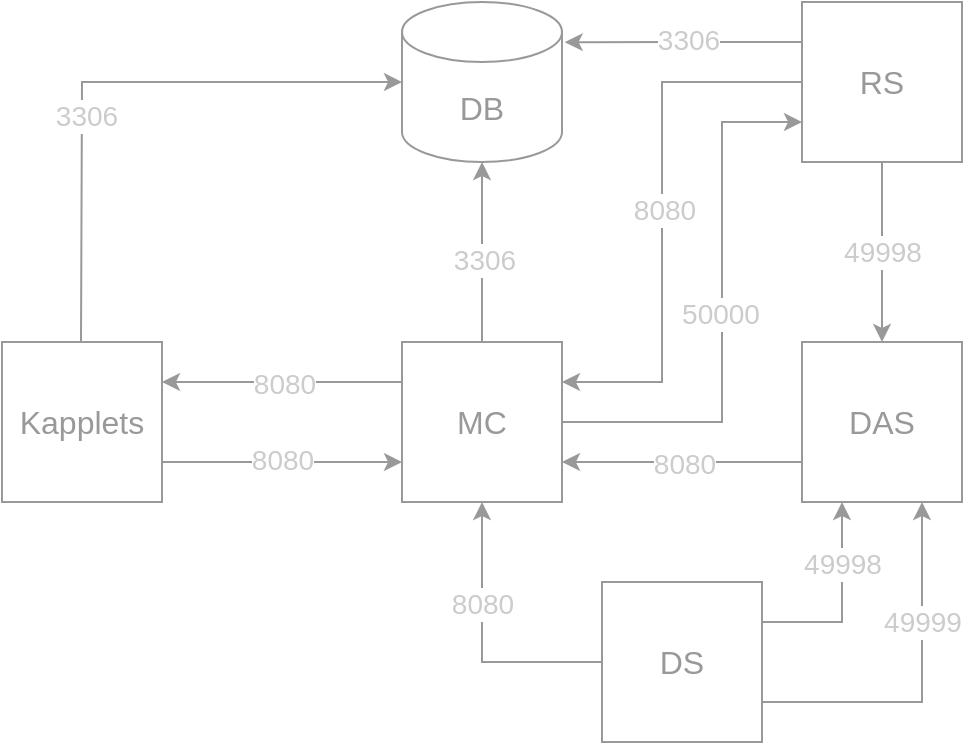 <mxfile version="27.2.0" pages="6">
  <diagram name="ページ1" id="PAh37ENui2QbNzKLoeKM">
    <mxGraphModel dx="1410" dy="770" grid="1" gridSize="10" guides="1" tooltips="1" connect="1" arrows="1" fold="1" page="1" pageScale="1" pageWidth="827" pageHeight="1169" math="0" shadow="0">
      <root>
        <mxCell id="0" />
        <mxCell id="1" parent="0" />
        <mxCell id="fWfnY4XCKVbtA2HmcBdE-1" value="&lt;font style=&quot;font-size: 16px;&quot;&gt;MC&lt;/font&gt;" style="whiteSpace=wrap;html=1;aspect=fixed;strokeColor=light-dark(#999999,#EDEDED);fontColor=#999999;" parent="1" vertex="1">
          <mxGeometry x="360" y="320" width="80" height="80" as="geometry" />
        </mxCell>
        <mxCell id="fWfnY4XCKVbtA2HmcBdE-2" value="&lt;font style=&quot;font-size: 16px;&quot;&gt;Kapplets&lt;/font&gt;" style="whiteSpace=wrap;html=1;aspect=fixed;strokeColor=light-dark(#999999,#EDEDED);fontColor=#999999;" parent="1" vertex="1">
          <mxGeometry x="160" y="320" width="80" height="80" as="geometry" />
        </mxCell>
        <mxCell id="fWfnY4XCKVbtA2HmcBdE-4" value="&lt;font style=&quot;font-size: 16px;&quot;&gt;RS&lt;/font&gt;" style="whiteSpace=wrap;html=1;aspect=fixed;strokeColor=light-dark(#999999,#EDEDED);fontColor=#999999;" parent="1" vertex="1">
          <mxGeometry x="560" y="150" width="80" height="80" as="geometry" />
        </mxCell>
        <mxCell id="fWfnY4XCKVbtA2HmcBdE-5" value="&lt;font style=&quot;font-size: 16px;&quot;&gt;DAS&lt;/font&gt;" style="whiteSpace=wrap;html=1;aspect=fixed;strokeColor=light-dark(#999999,#EDEDED);fontColor=#999999;" parent="1" vertex="1">
          <mxGeometry x="560" y="320" width="80" height="80" as="geometry" />
        </mxCell>
        <mxCell id="fWfnY4XCKVbtA2HmcBdE-6" value="&lt;font style=&quot;font-size: 16px;&quot;&gt;DS&lt;/font&gt;" style="whiteSpace=wrap;html=1;aspect=fixed;strokeColor=light-dark(#999999,#EDEDED);fontColor=#999999;" parent="1" vertex="1">
          <mxGeometry x="460" y="440" width="80" height="80" as="geometry" />
        </mxCell>
        <mxCell id="fWfnY4XCKVbtA2HmcBdE-7" value="&lt;font style=&quot;font-size: 16px;&quot;&gt;DB&lt;/font&gt;" style="shape=cylinder3;whiteSpace=wrap;html=1;boundedLbl=1;backgroundOutline=1;size=15;strokeColor=light-dark(#999999,#EDEDED);fontColor=#999999;" parent="1" vertex="1">
          <mxGeometry x="360" y="150" width="80" height="80" as="geometry" />
        </mxCell>
        <mxCell id="fWfnY4XCKVbtA2HmcBdE-8" value="" style="endArrow=classic;html=1;rounded=0;entryX=1;entryY=0.25;entryDx=0;entryDy=0;exitX=0;exitY=0.25;exitDx=0;exitDy=0;strokeColor=#999999;" parent="1" source="fWfnY4XCKVbtA2HmcBdE-1" target="fWfnY4XCKVbtA2HmcBdE-2" edge="1">
          <mxGeometry width="50" height="50" relative="1" as="geometry">
            <mxPoint x="380" y="490" as="sourcePoint" />
            <mxPoint x="430" y="440" as="targetPoint" />
          </mxGeometry>
        </mxCell>
        <mxCell id="fWfnY4XCKVbtA2HmcBdE-9" value="&lt;font&gt;8080&lt;/font&gt;" style="edgeLabel;html=1;align=center;verticalAlign=middle;resizable=0;points=[];fontSize=14;fontColor=#CCCCCC;" parent="fWfnY4XCKVbtA2HmcBdE-8" vertex="1" connectable="0">
          <mxGeometry x="-0.007" y="1" relative="1" as="geometry">
            <mxPoint as="offset" />
          </mxGeometry>
        </mxCell>
        <mxCell id="fWfnY4XCKVbtA2HmcBdE-10" value="" style="endArrow=classic;html=1;rounded=0;exitX=0.5;exitY=0;exitDx=0;exitDy=0;strokeColor=#999999;" parent="1" source="fWfnY4XCKVbtA2HmcBdE-1" target="fWfnY4XCKVbtA2HmcBdE-7" edge="1">
          <mxGeometry width="50" height="50" relative="1" as="geometry">
            <mxPoint x="390" y="390" as="sourcePoint" />
            <mxPoint x="440" y="340" as="targetPoint" />
          </mxGeometry>
        </mxCell>
        <mxCell id="fWfnY4XCKVbtA2HmcBdE-11" value="&lt;font style=&quot;font-size: 14px;&quot;&gt;3306&lt;/font&gt;" style="edgeLabel;html=1;align=center;verticalAlign=middle;resizable=0;points=[];fontColor=#CCCCCC;" parent="fWfnY4XCKVbtA2HmcBdE-10" vertex="1" connectable="0">
          <mxGeometry x="-0.087" y="-1" relative="1" as="geometry">
            <mxPoint as="offset" />
          </mxGeometry>
        </mxCell>
        <mxCell id="fWfnY4XCKVbtA2HmcBdE-12" value="" style="endArrow=classic;html=1;rounded=0;entryX=1.017;entryY=0.251;entryDx=0;entryDy=0;entryPerimeter=0;exitX=0;exitY=0.25;exitDx=0;exitDy=0;strokeColor=#999999;" parent="1" source="fWfnY4XCKVbtA2HmcBdE-4" target="fWfnY4XCKVbtA2HmcBdE-7" edge="1">
          <mxGeometry width="50" height="50" relative="1" as="geometry">
            <mxPoint x="390" y="310" as="sourcePoint" />
            <mxPoint x="440" y="260" as="targetPoint" />
            <Array as="points">
              <mxPoint x="500" y="170" />
            </Array>
          </mxGeometry>
        </mxCell>
        <mxCell id="fWfnY4XCKVbtA2HmcBdE-13" value="&lt;font style=&quot;font-size: 14px;&quot;&gt;3306&lt;/font&gt;" style="edgeLabel;html=1;align=center;verticalAlign=middle;resizable=0;points=[];fontColor=#CCCCCC;" parent="fWfnY4XCKVbtA2HmcBdE-12" vertex="1" connectable="0">
          <mxGeometry x="-0.037" y="-1" relative="1" as="geometry">
            <mxPoint as="offset" />
          </mxGeometry>
        </mxCell>
        <mxCell id="fWfnY4XCKVbtA2HmcBdE-14" value="" style="endArrow=classic;html=1;rounded=0;exitX=0.5;exitY=0;exitDx=0;exitDy=0;entryX=0;entryY=0.5;entryDx=0;entryDy=0;entryPerimeter=0;strokeColor=#999999;" parent="1" target="fWfnY4XCKVbtA2HmcBdE-7" edge="1">
          <mxGeometry width="50" height="50" relative="1" as="geometry">
            <mxPoint x="199.5" y="320" as="sourcePoint" />
            <mxPoint x="199.5" y="200" as="targetPoint" />
            <Array as="points">
              <mxPoint x="200" y="190" />
            </Array>
          </mxGeometry>
        </mxCell>
        <mxCell id="fWfnY4XCKVbtA2HmcBdE-15" value="&lt;font style=&quot;font-size: 14px;&quot;&gt;3306&lt;/font&gt;" style="edgeLabel;html=1;align=center;verticalAlign=middle;resizable=0;points=[];fontColor=#CCCCCC;" parent="fWfnY4XCKVbtA2HmcBdE-14" vertex="1" connectable="0">
          <mxGeometry x="-0.087" y="-1" relative="1" as="geometry">
            <mxPoint x="-1" y="16" as="offset" />
          </mxGeometry>
        </mxCell>
        <mxCell id="fWfnY4XCKVbtA2HmcBdE-16" value="" style="endArrow=classic;html=1;rounded=0;entryX=0;entryY=0.75;entryDx=0;entryDy=0;exitX=1;exitY=0.75;exitDx=0;exitDy=0;strokeColor=#999999;" parent="1" source="fWfnY4XCKVbtA2HmcBdE-2" target="fWfnY4XCKVbtA2HmcBdE-1" edge="1">
          <mxGeometry width="50" height="50" relative="1" as="geometry">
            <mxPoint x="410" y="480" as="sourcePoint" />
            <mxPoint x="290" y="480" as="targetPoint" />
          </mxGeometry>
        </mxCell>
        <mxCell id="fWfnY4XCKVbtA2HmcBdE-17" value="&lt;font&gt;8080&lt;/font&gt;" style="edgeLabel;html=1;align=center;verticalAlign=middle;resizable=0;points=[];fontSize=14;fontColor=#CCCCCC;" parent="fWfnY4XCKVbtA2HmcBdE-16" vertex="1" connectable="0">
          <mxGeometry x="-0.007" y="1" relative="1" as="geometry">
            <mxPoint as="offset" />
          </mxGeometry>
        </mxCell>
        <mxCell id="fWfnY4XCKVbtA2HmcBdE-18" value="" style="endArrow=classic;html=1;rounded=0;exitX=0;exitY=0.5;exitDx=0;exitDy=0;strokeColor=#999999;" parent="1" source="fWfnY4XCKVbtA2HmcBdE-6" edge="1">
          <mxGeometry width="50" height="50" relative="1" as="geometry">
            <mxPoint x="330" y="540" as="sourcePoint" />
            <mxPoint x="400" y="400" as="targetPoint" />
            <Array as="points">
              <mxPoint x="400" y="480" />
            </Array>
          </mxGeometry>
        </mxCell>
        <mxCell id="fWfnY4XCKVbtA2HmcBdE-19" value="&lt;font&gt;8080&lt;/font&gt;" style="edgeLabel;html=1;align=center;verticalAlign=middle;resizable=0;points=[];fontSize=14;fontColor=#CCCCCC;" parent="fWfnY4XCKVbtA2HmcBdE-18" vertex="1" connectable="0">
          <mxGeometry x="-0.007" y="1" relative="1" as="geometry">
            <mxPoint x="1" y="-20" as="offset" />
          </mxGeometry>
        </mxCell>
        <mxCell id="fWfnY4XCKVbtA2HmcBdE-20" value="" style="endArrow=classic;html=1;rounded=0;exitX=1;exitY=0.25;exitDx=0;exitDy=0;entryX=0.25;entryY=1;entryDx=0;entryDy=0;strokeColor=#999999;" parent="1" source="fWfnY4XCKVbtA2HmcBdE-6" target="fWfnY4XCKVbtA2HmcBdE-5" edge="1">
          <mxGeometry width="50" height="50" relative="1" as="geometry">
            <mxPoint x="660" y="600" as="sourcePoint" />
            <mxPoint x="600" y="520" as="targetPoint" />
            <Array as="points">
              <mxPoint x="580" y="460" />
            </Array>
          </mxGeometry>
        </mxCell>
        <mxCell id="fWfnY4XCKVbtA2HmcBdE-21" value="&lt;font&gt;49998&lt;/font&gt;" style="edgeLabel;html=1;align=center;verticalAlign=middle;resizable=0;points=[];fontSize=14;fontColor=#CCCCCC;" parent="fWfnY4XCKVbtA2HmcBdE-20" vertex="1" connectable="0">
          <mxGeometry x="-0.007" y="1" relative="1" as="geometry">
            <mxPoint x="1" y="-20" as="offset" />
          </mxGeometry>
        </mxCell>
        <mxCell id="fWfnY4XCKVbtA2HmcBdE-22" value="" style="endArrow=classic;html=1;rounded=0;exitX=1;exitY=0.75;exitDx=0;exitDy=0;entryX=0.75;entryY=1;entryDx=0;entryDy=0;strokeColor=#999999;" parent="1" source="fWfnY4XCKVbtA2HmcBdE-6" target="fWfnY4XCKVbtA2HmcBdE-5" edge="1">
          <mxGeometry width="50" height="50" relative="1" as="geometry">
            <mxPoint x="670" y="630" as="sourcePoint" />
            <mxPoint x="710" y="570" as="targetPoint" />
            <Array as="points">
              <mxPoint x="620" y="500" />
            </Array>
          </mxGeometry>
        </mxCell>
        <mxCell id="fWfnY4XCKVbtA2HmcBdE-23" value="&lt;font&gt;49999&lt;/font&gt;" style="edgeLabel;html=1;align=center;verticalAlign=middle;resizable=0;points=[];fontSize=14;fontColor=#CCCCCC;" parent="fWfnY4XCKVbtA2HmcBdE-22" vertex="1" connectable="0">
          <mxGeometry x="-0.007" y="1" relative="1" as="geometry">
            <mxPoint x="1" y="-31" as="offset" />
          </mxGeometry>
        </mxCell>
        <mxCell id="fWfnY4XCKVbtA2HmcBdE-24" value="" style="endArrow=classic;html=1;rounded=0;exitX=0.5;exitY=1;exitDx=0;exitDy=0;entryX=0.5;entryY=0;entryDx=0;entryDy=0;strokeColor=#999999;" parent="1" source="fWfnY4XCKVbtA2HmcBdE-4" target="fWfnY4XCKVbtA2HmcBdE-5" edge="1">
          <mxGeometry width="50" height="50" relative="1" as="geometry">
            <mxPoint x="610" y="510" as="sourcePoint" />
            <mxPoint x="650" y="450" as="targetPoint" />
            <Array as="points" />
          </mxGeometry>
        </mxCell>
        <mxCell id="fWfnY4XCKVbtA2HmcBdE-25" value="&lt;font&gt;49998&lt;/font&gt;" style="edgeLabel;html=1;align=center;verticalAlign=middle;resizable=0;points=[];fontSize=14;fontColor=#CCCCCC;" parent="fWfnY4XCKVbtA2HmcBdE-24" vertex="1" connectable="0">
          <mxGeometry x="-0.007" y="1" relative="1" as="geometry">
            <mxPoint x="-1" as="offset" />
          </mxGeometry>
        </mxCell>
        <mxCell id="fWfnY4XCKVbtA2HmcBdE-28" value="" style="endArrow=classic;html=1;rounded=0;entryX=1;entryY=0.75;entryDx=0;entryDy=0;exitX=0;exitY=0.75;exitDx=0;exitDy=0;strokeColor=#999999;" parent="1" source="fWfnY4XCKVbtA2HmcBdE-5" target="fWfnY4XCKVbtA2HmcBdE-1" edge="1">
          <mxGeometry width="50" height="50" relative="1" as="geometry">
            <mxPoint x="450" y="340" as="sourcePoint" />
            <mxPoint x="330" y="340" as="targetPoint" />
          </mxGeometry>
        </mxCell>
        <mxCell id="fWfnY4XCKVbtA2HmcBdE-29" value="&lt;font&gt;8080&lt;/font&gt;" style="edgeLabel;html=1;align=center;verticalAlign=middle;resizable=0;points=[];fontSize=14;fontColor=#CCCCCC;" parent="fWfnY4XCKVbtA2HmcBdE-28" vertex="1" connectable="0">
          <mxGeometry x="-0.007" y="1" relative="1" as="geometry">
            <mxPoint as="offset" />
          </mxGeometry>
        </mxCell>
        <mxCell id="fWfnY4XCKVbtA2HmcBdE-30" value="" style="endArrow=classic;html=1;rounded=0;entryX=1;entryY=0.25;entryDx=0;entryDy=0;exitX=0;exitY=0.5;exitDx=0;exitDy=0;strokeColor=#999999;" parent="1" source="fWfnY4XCKVbtA2HmcBdE-4" target="fWfnY4XCKVbtA2HmcBdE-1" edge="1">
          <mxGeometry width="50" height="50" relative="1" as="geometry">
            <mxPoint x="650" y="380" as="sourcePoint" />
            <mxPoint x="530" y="380" as="targetPoint" />
            <Array as="points">
              <mxPoint x="490" y="190" />
              <mxPoint x="490" y="340" />
            </Array>
          </mxGeometry>
        </mxCell>
        <mxCell id="fWfnY4XCKVbtA2HmcBdE-31" value="&lt;font&gt;8080&lt;/font&gt;" style="edgeLabel;html=1;align=center;verticalAlign=middle;resizable=0;points=[];fontSize=14;fontColor=#CCCCCC;" parent="fWfnY4XCKVbtA2HmcBdE-30" vertex="1" connectable="0">
          <mxGeometry x="-0.007" y="1" relative="1" as="geometry">
            <mxPoint as="offset" />
          </mxGeometry>
        </mxCell>
        <mxCell id="fWfnY4XCKVbtA2HmcBdE-32" value="" style="endArrow=classic;html=1;rounded=0;entryX=0;entryY=0.75;entryDx=0;entryDy=0;exitX=1;exitY=0.5;exitDx=0;exitDy=0;strokeColor=#999999;" parent="1" source="fWfnY4XCKVbtA2HmcBdE-1" target="fWfnY4XCKVbtA2HmcBdE-4" edge="1">
          <mxGeometry width="50" height="50" relative="1" as="geometry">
            <mxPoint x="640" y="290" as="sourcePoint" />
            <mxPoint x="520" y="490" as="targetPoint" />
            <Array as="points">
              <mxPoint x="520" y="360" />
              <mxPoint x="520" y="210" />
            </Array>
          </mxGeometry>
        </mxCell>
        <mxCell id="fWfnY4XCKVbtA2HmcBdE-33" value="&lt;font&gt;50000&lt;/font&gt;" style="edgeLabel;html=1;align=center;verticalAlign=middle;resizable=0;points=[];fontSize=14;fontColor=#CCCCCC;" parent="fWfnY4XCKVbtA2HmcBdE-32" vertex="1" connectable="0">
          <mxGeometry x="-0.007" y="1" relative="1" as="geometry">
            <mxPoint as="offset" />
          </mxGeometry>
        </mxCell>
      </root>
    </mxGraphModel>
  </diagram>
  <diagram id="QUR_U4ZYwfAP12jO5j7n" name="MC">
    <mxGraphModel dx="1410" dy="770" grid="1" gridSize="10" guides="1" tooltips="1" connect="1" arrows="1" fold="1" page="1" pageScale="1" pageWidth="827" pageHeight="1169" math="0" shadow="0">
      <root>
        <mxCell id="0" />
        <mxCell id="1" parent="0" />
        <mxCell id="pLRprj4Pg0xan8QSLBlk-1" value="&lt;font style=&quot;font-size: 16px;&quot;&gt;MC&lt;/font&gt;" style="whiteSpace=wrap;html=1;aspect=fixed;fillColor=#009900;strokeColor=#82b366;fontColor=#FFFFFF;" vertex="1" parent="1">
          <mxGeometry x="374" y="270" width="80" height="80" as="geometry" />
        </mxCell>
        <mxCell id="pLRprj4Pg0xan8QSLBlk-2" value="&lt;font style=&quot;font-size: 16px;&quot;&gt;Kapplets&lt;/font&gt;" style="whiteSpace=wrap;html=1;aspect=fixed;fillColor=#d5e8d4;strokeColor=#82b366;" vertex="1" parent="1">
          <mxGeometry x="174" y="270" width="80" height="80" as="geometry" />
        </mxCell>
        <mxCell id="pLRprj4Pg0xan8QSLBlk-3" value="&lt;font style=&quot;font-size: 16px;&quot;&gt;RS&lt;/font&gt;" style="whiteSpace=wrap;html=1;aspect=fixed;fillColor=#d5e8d4;strokeColor=#82b366;" vertex="1" parent="1">
          <mxGeometry x="574" y="100" width="80" height="80" as="geometry" />
        </mxCell>
        <mxCell id="pLRprj4Pg0xan8QSLBlk-4" value="&lt;font style=&quot;font-size: 16px;&quot;&gt;DAS&lt;/font&gt;" style="whiteSpace=wrap;html=1;aspect=fixed;strokeColor=#999999;fontColor=#999999;" vertex="1" parent="1">
          <mxGeometry x="574" y="270" width="80" height="80" as="geometry" />
        </mxCell>
        <mxCell id="pLRprj4Pg0xan8QSLBlk-5" value="&lt;font style=&quot;font-size: 16px;&quot;&gt;DS&lt;/font&gt;" style="whiteSpace=wrap;html=1;aspect=fixed;strokeColor=#999999;fontColor=#999999;" vertex="1" parent="1">
          <mxGeometry x="474" y="390" width="80" height="80" as="geometry" />
        </mxCell>
        <mxCell id="pLRprj4Pg0xan8QSLBlk-6" value="&lt;font style=&quot;font-size: 16px;&quot;&gt;DB&lt;/font&gt;" style="shape=cylinder3;whiteSpace=wrap;html=1;boundedLbl=1;backgroundOutline=1;size=15;fillColor=#d5e8d4;strokeColor=#82b366;" vertex="1" parent="1">
          <mxGeometry x="374" y="100" width="80" height="80" as="geometry" />
        </mxCell>
        <mxCell id="pLRprj4Pg0xan8QSLBlk-7" value="" style="endArrow=classic;html=1;rounded=0;entryX=1;entryY=0.25;entryDx=0;entryDy=0;exitX=0;exitY=0.25;exitDx=0;exitDy=0;strokeColor=#009900;strokeWidth=3;" edge="1" parent="1" source="pLRprj4Pg0xan8QSLBlk-1" target="pLRprj4Pg0xan8QSLBlk-2">
          <mxGeometry width="50" height="50" relative="1" as="geometry">
            <mxPoint x="394" y="440" as="sourcePoint" />
            <mxPoint x="444" y="390" as="targetPoint" />
          </mxGeometry>
        </mxCell>
        <mxCell id="pLRprj4Pg0xan8QSLBlk-8" value="&lt;font&gt;8080&lt;/font&gt;" style="edgeLabel;html=1;align=center;verticalAlign=middle;resizable=0;points=[];fontSize=14;" vertex="1" connectable="0" parent="pLRprj4Pg0xan8QSLBlk-7">
          <mxGeometry x="-0.007" y="1" relative="1" as="geometry">
            <mxPoint as="offset" />
          </mxGeometry>
        </mxCell>
        <mxCell id="pLRprj4Pg0xan8QSLBlk-9" value="" style="endArrow=classic;html=1;rounded=0;exitX=0.5;exitY=0;exitDx=0;exitDy=0;strokeWidth=3;strokeColor=#009900;" edge="1" parent="1" source="pLRprj4Pg0xan8QSLBlk-1" target="pLRprj4Pg0xan8QSLBlk-6">
          <mxGeometry width="50" height="50" relative="1" as="geometry">
            <mxPoint x="404" y="340" as="sourcePoint" />
            <mxPoint x="454" y="290" as="targetPoint" />
          </mxGeometry>
        </mxCell>
        <mxCell id="pLRprj4Pg0xan8QSLBlk-10" value="&lt;font style=&quot;font-size: 14px;&quot;&gt;3306&lt;/font&gt;" style="edgeLabel;html=1;align=center;verticalAlign=middle;resizable=0;points=[];" vertex="1" connectable="0" parent="pLRprj4Pg0xan8QSLBlk-9">
          <mxGeometry x="-0.087" y="-1" relative="1" as="geometry">
            <mxPoint as="offset" />
          </mxGeometry>
        </mxCell>
        <mxCell id="pLRprj4Pg0xan8QSLBlk-11" value="" style="endArrow=classic;html=1;rounded=0;entryX=1.017;entryY=0.251;entryDx=0;entryDy=0;entryPerimeter=0;exitX=0;exitY=0.25;exitDx=0;exitDy=0;strokeColor=#999999;" edge="1" parent="1" source="pLRprj4Pg0xan8QSLBlk-3" target="pLRprj4Pg0xan8QSLBlk-6">
          <mxGeometry width="50" height="50" relative="1" as="geometry">
            <mxPoint x="404" y="260" as="sourcePoint" />
            <mxPoint x="454" y="210" as="targetPoint" />
            <Array as="points">
              <mxPoint x="514" y="120" />
            </Array>
          </mxGeometry>
        </mxCell>
        <mxCell id="pLRprj4Pg0xan8QSLBlk-12" value="&lt;font style=&quot;font-size: 14px;&quot;&gt;3306&lt;/font&gt;" style="edgeLabel;html=1;align=center;verticalAlign=middle;resizable=0;points=[];fontColor=#CCCCCC;" vertex="1" connectable="0" parent="pLRprj4Pg0xan8QSLBlk-11">
          <mxGeometry x="-0.037" y="-1" relative="1" as="geometry">
            <mxPoint as="offset" />
          </mxGeometry>
        </mxCell>
        <mxCell id="pLRprj4Pg0xan8QSLBlk-13" value="" style="endArrow=classic;html=1;rounded=0;exitX=0.5;exitY=0;exitDx=0;exitDy=0;entryX=0;entryY=0.5;entryDx=0;entryDy=0;entryPerimeter=0;strokeColor=#999999;" edge="1" parent="1" target="pLRprj4Pg0xan8QSLBlk-6">
          <mxGeometry width="50" height="50" relative="1" as="geometry">
            <mxPoint x="213.5" y="270" as="sourcePoint" />
            <mxPoint x="213.5" y="150" as="targetPoint" />
            <Array as="points">
              <mxPoint x="214" y="140" />
            </Array>
          </mxGeometry>
        </mxCell>
        <mxCell id="pLRprj4Pg0xan8QSLBlk-14" value="&lt;font style=&quot;font-size: 14px;&quot;&gt;3306&lt;/font&gt;" style="edgeLabel;html=1;align=center;verticalAlign=middle;resizable=0;points=[];fontColor=#CCCCCC;" vertex="1" connectable="0" parent="pLRprj4Pg0xan8QSLBlk-13">
          <mxGeometry x="-0.087" y="-1" relative="1" as="geometry">
            <mxPoint x="-1" y="16" as="offset" />
          </mxGeometry>
        </mxCell>
        <mxCell id="pLRprj4Pg0xan8QSLBlk-15" value="" style="endArrow=classic;html=1;rounded=0;entryX=0;entryY=0.75;entryDx=0;entryDy=0;exitX=1;exitY=0.75;exitDx=0;exitDy=0;strokeColor=#999999;" edge="1" parent="1" source="pLRprj4Pg0xan8QSLBlk-2" target="pLRprj4Pg0xan8QSLBlk-1">
          <mxGeometry width="50" height="50" relative="1" as="geometry">
            <mxPoint x="424" y="430" as="sourcePoint" />
            <mxPoint x="304" y="430" as="targetPoint" />
          </mxGeometry>
        </mxCell>
        <mxCell id="pLRprj4Pg0xan8QSLBlk-16" value="&lt;font&gt;8080&lt;/font&gt;" style="edgeLabel;html=1;align=center;verticalAlign=middle;resizable=0;points=[];fontSize=14;fontColor=#CCCCCC;" vertex="1" connectable="0" parent="pLRprj4Pg0xan8QSLBlk-15">
          <mxGeometry x="-0.007" y="1" relative="1" as="geometry">
            <mxPoint as="offset" />
          </mxGeometry>
        </mxCell>
        <mxCell id="pLRprj4Pg0xan8QSLBlk-17" value="" style="endArrow=classic;html=1;rounded=0;exitX=0;exitY=0.5;exitDx=0;exitDy=0;strokeColor=#999999;" edge="1" parent="1" source="pLRprj4Pg0xan8QSLBlk-5">
          <mxGeometry width="50" height="50" relative="1" as="geometry">
            <mxPoint x="344" y="490" as="sourcePoint" />
            <mxPoint x="414" y="350" as="targetPoint" />
            <Array as="points">
              <mxPoint x="414" y="430" />
            </Array>
          </mxGeometry>
        </mxCell>
        <mxCell id="pLRprj4Pg0xan8QSLBlk-18" value="&lt;font&gt;8080&lt;/font&gt;" style="edgeLabel;html=1;align=center;verticalAlign=middle;resizable=0;points=[];fontSize=14;fontColor=#CCCCCC;" vertex="1" connectable="0" parent="pLRprj4Pg0xan8QSLBlk-17">
          <mxGeometry x="-0.007" y="1" relative="1" as="geometry">
            <mxPoint x="1" y="-20" as="offset" />
          </mxGeometry>
        </mxCell>
        <mxCell id="pLRprj4Pg0xan8QSLBlk-19" value="" style="endArrow=classic;html=1;rounded=0;exitX=1;exitY=0.25;exitDx=0;exitDy=0;entryX=0.25;entryY=1;entryDx=0;entryDy=0;strokeColor=#999999;" edge="1" parent="1" source="pLRprj4Pg0xan8QSLBlk-5" target="pLRprj4Pg0xan8QSLBlk-4">
          <mxGeometry width="50" height="50" relative="1" as="geometry">
            <mxPoint x="674" y="550" as="sourcePoint" />
            <mxPoint x="614" y="470" as="targetPoint" />
            <Array as="points">
              <mxPoint x="594" y="410" />
            </Array>
          </mxGeometry>
        </mxCell>
        <mxCell id="pLRprj4Pg0xan8QSLBlk-20" value="&lt;font&gt;49998&lt;/font&gt;" style="edgeLabel;html=1;align=center;verticalAlign=middle;resizable=0;points=[];fontSize=14;fontColor=#CCCCCC;" vertex="1" connectable="0" parent="pLRprj4Pg0xan8QSLBlk-19">
          <mxGeometry x="-0.007" y="1" relative="1" as="geometry">
            <mxPoint x="1" y="-20" as="offset" />
          </mxGeometry>
        </mxCell>
        <mxCell id="pLRprj4Pg0xan8QSLBlk-21" value="" style="endArrow=classic;html=1;rounded=0;exitX=1;exitY=0.75;exitDx=0;exitDy=0;entryX=0.75;entryY=1;entryDx=0;entryDy=0;strokeColor=#999999;" edge="1" parent="1" source="pLRprj4Pg0xan8QSLBlk-5" target="pLRprj4Pg0xan8QSLBlk-4">
          <mxGeometry width="50" height="50" relative="1" as="geometry">
            <mxPoint x="684" y="580" as="sourcePoint" />
            <mxPoint x="724" y="520" as="targetPoint" />
            <Array as="points">
              <mxPoint x="634" y="450" />
            </Array>
          </mxGeometry>
        </mxCell>
        <mxCell id="pLRprj4Pg0xan8QSLBlk-22" value="&lt;font&gt;49999&lt;/font&gt;" style="edgeLabel;html=1;align=center;verticalAlign=middle;resizable=0;points=[];fontSize=14;fontColor=#CCCCCC;" vertex="1" connectable="0" parent="pLRprj4Pg0xan8QSLBlk-21">
          <mxGeometry x="-0.007" y="1" relative="1" as="geometry">
            <mxPoint x="1" y="-31" as="offset" />
          </mxGeometry>
        </mxCell>
        <mxCell id="pLRprj4Pg0xan8QSLBlk-23" value="" style="endArrow=classic;html=1;rounded=0;exitX=0.5;exitY=1;exitDx=0;exitDy=0;entryX=0.5;entryY=0;entryDx=0;entryDy=0;strokeColor=#999999;" edge="1" parent="1" source="pLRprj4Pg0xan8QSLBlk-3" target="pLRprj4Pg0xan8QSLBlk-4">
          <mxGeometry width="50" height="50" relative="1" as="geometry">
            <mxPoint x="624" y="460" as="sourcePoint" />
            <mxPoint x="664" y="400" as="targetPoint" />
            <Array as="points" />
          </mxGeometry>
        </mxCell>
        <mxCell id="pLRprj4Pg0xan8QSLBlk-24" value="&lt;font&gt;49998&lt;/font&gt;" style="edgeLabel;html=1;align=center;verticalAlign=middle;resizable=0;points=[];fontSize=14;fontColor=#CCCCCC;" vertex="1" connectable="0" parent="pLRprj4Pg0xan8QSLBlk-23">
          <mxGeometry x="-0.007" y="1" relative="1" as="geometry">
            <mxPoint x="-1" as="offset" />
          </mxGeometry>
        </mxCell>
        <mxCell id="pLRprj4Pg0xan8QSLBlk-25" value="" style="endArrow=classic;html=1;rounded=0;entryX=1;entryY=0.75;entryDx=0;entryDy=0;exitX=0;exitY=0.75;exitDx=0;exitDy=0;strokeColor=#999999;" edge="1" parent="1" source="pLRprj4Pg0xan8QSLBlk-4" target="pLRprj4Pg0xan8QSLBlk-1">
          <mxGeometry width="50" height="50" relative="1" as="geometry">
            <mxPoint x="464" y="290" as="sourcePoint" />
            <mxPoint x="344" y="290" as="targetPoint" />
          </mxGeometry>
        </mxCell>
        <mxCell id="pLRprj4Pg0xan8QSLBlk-26" value="&lt;font&gt;8080&lt;/font&gt;" style="edgeLabel;html=1;align=center;verticalAlign=middle;resizable=0;points=[];fontSize=14;fontColor=#CCCCCC;" vertex="1" connectable="0" parent="pLRprj4Pg0xan8QSLBlk-25">
          <mxGeometry x="-0.007" y="1" relative="1" as="geometry">
            <mxPoint as="offset" />
          </mxGeometry>
        </mxCell>
        <mxCell id="pLRprj4Pg0xan8QSLBlk-27" value="" style="endArrow=classic;html=1;rounded=0;entryX=1;entryY=0.25;entryDx=0;entryDy=0;exitX=0;exitY=0.5;exitDx=0;exitDy=0;strokeColor=#999999;" edge="1" parent="1" source="pLRprj4Pg0xan8QSLBlk-3" target="pLRprj4Pg0xan8QSLBlk-1">
          <mxGeometry width="50" height="50" relative="1" as="geometry">
            <mxPoint x="664" y="330" as="sourcePoint" />
            <mxPoint x="544" y="330" as="targetPoint" />
            <Array as="points">
              <mxPoint x="504" y="140" />
              <mxPoint x="504" y="290" />
            </Array>
          </mxGeometry>
        </mxCell>
        <mxCell id="pLRprj4Pg0xan8QSLBlk-28" value="&lt;font&gt;8080&lt;/font&gt;" style="edgeLabel;html=1;align=center;verticalAlign=middle;resizable=0;points=[];fontSize=14;fontColor=#CCCCCC;" vertex="1" connectable="0" parent="pLRprj4Pg0xan8QSLBlk-27">
          <mxGeometry x="-0.007" y="1" relative="1" as="geometry">
            <mxPoint as="offset" />
          </mxGeometry>
        </mxCell>
        <mxCell id="pLRprj4Pg0xan8QSLBlk-29" value="" style="endArrow=classic;html=1;rounded=0;entryX=0;entryY=0.75;entryDx=0;entryDy=0;exitX=1;exitY=0.5;exitDx=0;exitDy=0;strokeColor=#009900;strokeWidth=3;" edge="1" parent="1" source="pLRprj4Pg0xan8QSLBlk-1" target="pLRprj4Pg0xan8QSLBlk-3">
          <mxGeometry width="50" height="50" relative="1" as="geometry">
            <mxPoint x="654" y="240" as="sourcePoint" />
            <mxPoint x="534" y="440" as="targetPoint" />
            <Array as="points">
              <mxPoint x="534" y="310" />
              <mxPoint x="534" y="160" />
            </Array>
          </mxGeometry>
        </mxCell>
        <mxCell id="pLRprj4Pg0xan8QSLBlk-30" value="&lt;font&gt;50000&lt;/font&gt;" style="edgeLabel;html=1;align=center;verticalAlign=middle;resizable=0;points=[];fontSize=14;" vertex="1" connectable="0" parent="pLRprj4Pg0xan8QSLBlk-29">
          <mxGeometry x="-0.007" y="1" relative="1" as="geometry">
            <mxPoint as="offset" />
          </mxGeometry>
        </mxCell>
      </root>
    </mxGraphModel>
  </diagram>
  <diagram id="Gtkc8Zx3dbY-Oq4laFlB" name="RS">
    <mxGraphModel dx="1410" dy="770" grid="1" gridSize="10" guides="1" tooltips="1" connect="1" arrows="1" fold="1" page="1" pageScale="1" pageWidth="827" pageHeight="1169" math="0" shadow="0">
      <root>
        <mxCell id="0" />
        <mxCell id="1" parent="0" />
        <mxCell id="AmlY3kv_-LlM0IuvkEDd-1" value="&lt;font style=&quot;font-size: 16px;&quot;&gt;MC&lt;/font&gt;" style="whiteSpace=wrap;html=1;aspect=fixed;strokeColor=#82b366;fillColor=#d5e8d4;" vertex="1" parent="1">
          <mxGeometry x="330" y="240" width="80" height="80" as="geometry" />
        </mxCell>
        <mxCell id="AmlY3kv_-LlM0IuvkEDd-2" value="&lt;font style=&quot;font-size: 16px;&quot;&gt;Kapplets&lt;/font&gt;" style="whiteSpace=wrap;html=1;aspect=fixed;strokeColor=light-dark(#999999,#EDEDED);fontColor=#999999;" vertex="1" parent="1">
          <mxGeometry x="130" y="240" width="80" height="80" as="geometry" />
        </mxCell>
        <mxCell id="AmlY3kv_-LlM0IuvkEDd-3" value="&lt;font style=&quot;font-size: 16px;&quot;&gt;RS&lt;/font&gt;" style="whiteSpace=wrap;html=1;aspect=fixed;strokeColor=#82b366;fillColor=#009900;fontColor=#FFFFFF;" vertex="1" parent="1">
          <mxGeometry x="530" y="70" width="80" height="80" as="geometry" />
        </mxCell>
        <mxCell id="AmlY3kv_-LlM0IuvkEDd-4" value="&lt;font style=&quot;font-size: 16px;&quot;&gt;DAS&lt;/font&gt;" style="whiteSpace=wrap;html=1;aspect=fixed;strokeColor=#82b366;fillColor=#d5e8d4;" vertex="1" parent="1">
          <mxGeometry x="530" y="240" width="80" height="80" as="geometry" />
        </mxCell>
        <mxCell id="AmlY3kv_-LlM0IuvkEDd-5" value="&lt;font style=&quot;font-size: 16px;&quot;&gt;DS&lt;/font&gt;" style="whiteSpace=wrap;html=1;aspect=fixed;strokeColor=light-dark(#999999,#EDEDED);fontColor=#999999;" vertex="1" parent="1">
          <mxGeometry x="430" y="360" width="80" height="80" as="geometry" />
        </mxCell>
        <mxCell id="AmlY3kv_-LlM0IuvkEDd-6" value="&lt;font style=&quot;font-size: 16px;&quot;&gt;DB&lt;/font&gt;" style="shape=cylinder3;whiteSpace=wrap;html=1;boundedLbl=1;backgroundOutline=1;size=15;strokeColor=#82b366;fillColor=#d5e8d4;" vertex="1" parent="1">
          <mxGeometry x="330" y="70" width="80" height="80" as="geometry" />
        </mxCell>
        <mxCell id="AmlY3kv_-LlM0IuvkEDd-7" value="" style="endArrow=classic;html=1;rounded=0;entryX=1;entryY=0.25;entryDx=0;entryDy=0;exitX=0;exitY=0.25;exitDx=0;exitDy=0;strokeColor=#999999;" edge="1" parent="1" source="AmlY3kv_-LlM0IuvkEDd-1" target="AmlY3kv_-LlM0IuvkEDd-2">
          <mxGeometry width="50" height="50" relative="1" as="geometry">
            <mxPoint x="350" y="410" as="sourcePoint" />
            <mxPoint x="400" y="360" as="targetPoint" />
          </mxGeometry>
        </mxCell>
        <mxCell id="AmlY3kv_-LlM0IuvkEDd-8" value="&lt;font&gt;8080&lt;/font&gt;" style="edgeLabel;html=1;align=center;verticalAlign=middle;resizable=0;points=[];fontSize=14;fontColor=#CCCCCC;" vertex="1" connectable="0" parent="AmlY3kv_-LlM0IuvkEDd-7">
          <mxGeometry x="-0.007" y="1" relative="1" as="geometry">
            <mxPoint as="offset" />
          </mxGeometry>
        </mxCell>
        <mxCell id="AmlY3kv_-LlM0IuvkEDd-9" value="" style="endArrow=classic;html=1;rounded=0;exitX=0.5;exitY=0;exitDx=0;exitDy=0;strokeColor=#999999;" edge="1" parent="1" source="AmlY3kv_-LlM0IuvkEDd-1" target="AmlY3kv_-LlM0IuvkEDd-6">
          <mxGeometry width="50" height="50" relative="1" as="geometry">
            <mxPoint x="360" y="310" as="sourcePoint" />
            <mxPoint x="410" y="260" as="targetPoint" />
          </mxGeometry>
        </mxCell>
        <mxCell id="AmlY3kv_-LlM0IuvkEDd-10" value="&lt;font style=&quot;font-size: 14px;&quot;&gt;3306&lt;/font&gt;" style="edgeLabel;html=1;align=center;verticalAlign=middle;resizable=0;points=[];fontColor=#CCCCCC;" vertex="1" connectable="0" parent="AmlY3kv_-LlM0IuvkEDd-9">
          <mxGeometry x="-0.087" y="-1" relative="1" as="geometry">
            <mxPoint as="offset" />
          </mxGeometry>
        </mxCell>
        <mxCell id="AmlY3kv_-LlM0IuvkEDd-11" value="" style="endArrow=classic;html=1;rounded=0;entryX=1.017;entryY=0.251;entryDx=0;entryDy=0;entryPerimeter=0;exitX=0;exitY=0.25;exitDx=0;exitDy=0;strokeColor=#009900;strokeWidth=3;" edge="1" parent="1" source="AmlY3kv_-LlM0IuvkEDd-3" target="AmlY3kv_-LlM0IuvkEDd-6">
          <mxGeometry width="50" height="50" relative="1" as="geometry">
            <mxPoint x="360" y="230" as="sourcePoint" />
            <mxPoint x="410" y="180" as="targetPoint" />
            <Array as="points">
              <mxPoint x="470" y="90" />
            </Array>
          </mxGeometry>
        </mxCell>
        <mxCell id="AmlY3kv_-LlM0IuvkEDd-12" value="&lt;font style=&quot;font-size: 14px;&quot;&gt;3306&lt;/font&gt;" style="edgeLabel;html=1;align=center;verticalAlign=middle;resizable=0;points=[];fontColor=#000000;" vertex="1" connectable="0" parent="AmlY3kv_-LlM0IuvkEDd-11">
          <mxGeometry x="-0.037" y="-1" relative="1" as="geometry">
            <mxPoint as="offset" />
          </mxGeometry>
        </mxCell>
        <mxCell id="AmlY3kv_-LlM0IuvkEDd-13" value="" style="endArrow=classic;html=1;rounded=0;exitX=0.5;exitY=0;exitDx=0;exitDy=0;entryX=0;entryY=0.5;entryDx=0;entryDy=0;entryPerimeter=0;strokeColor=#999999;" edge="1" parent="1" target="AmlY3kv_-LlM0IuvkEDd-6">
          <mxGeometry width="50" height="50" relative="1" as="geometry">
            <mxPoint x="169.5" y="240" as="sourcePoint" />
            <mxPoint x="169.5" y="120" as="targetPoint" />
            <Array as="points">
              <mxPoint x="170" y="110" />
            </Array>
          </mxGeometry>
        </mxCell>
        <mxCell id="AmlY3kv_-LlM0IuvkEDd-14" value="&lt;font style=&quot;font-size: 14px;&quot;&gt;3306&lt;/font&gt;" style="edgeLabel;html=1;align=center;verticalAlign=middle;resizable=0;points=[];fontColor=#CCCCCC;" vertex="1" connectable="0" parent="AmlY3kv_-LlM0IuvkEDd-13">
          <mxGeometry x="-0.087" y="-1" relative="1" as="geometry">
            <mxPoint x="-1" y="16" as="offset" />
          </mxGeometry>
        </mxCell>
        <mxCell id="AmlY3kv_-LlM0IuvkEDd-15" value="" style="endArrow=classic;html=1;rounded=0;entryX=0;entryY=0.75;entryDx=0;entryDy=0;exitX=1;exitY=0.75;exitDx=0;exitDy=0;strokeColor=#999999;" edge="1" parent="1" source="AmlY3kv_-LlM0IuvkEDd-2" target="AmlY3kv_-LlM0IuvkEDd-1">
          <mxGeometry width="50" height="50" relative="1" as="geometry">
            <mxPoint x="380" y="400" as="sourcePoint" />
            <mxPoint x="260" y="400" as="targetPoint" />
          </mxGeometry>
        </mxCell>
        <mxCell id="AmlY3kv_-LlM0IuvkEDd-16" value="&lt;font&gt;8080&lt;/font&gt;" style="edgeLabel;html=1;align=center;verticalAlign=middle;resizable=0;points=[];fontSize=14;fontColor=#CCCCCC;" vertex="1" connectable="0" parent="AmlY3kv_-LlM0IuvkEDd-15">
          <mxGeometry x="-0.007" y="1" relative="1" as="geometry">
            <mxPoint as="offset" />
          </mxGeometry>
        </mxCell>
        <mxCell id="AmlY3kv_-LlM0IuvkEDd-17" value="" style="endArrow=classic;html=1;rounded=0;exitX=0;exitY=0.5;exitDx=0;exitDy=0;strokeColor=#999999;" edge="1" parent="1" source="AmlY3kv_-LlM0IuvkEDd-5">
          <mxGeometry width="50" height="50" relative="1" as="geometry">
            <mxPoint x="300" y="460" as="sourcePoint" />
            <mxPoint x="370" y="320" as="targetPoint" />
            <Array as="points">
              <mxPoint x="370" y="400" />
            </Array>
          </mxGeometry>
        </mxCell>
        <mxCell id="AmlY3kv_-LlM0IuvkEDd-18" value="&lt;font&gt;8080&lt;/font&gt;" style="edgeLabel;html=1;align=center;verticalAlign=middle;resizable=0;points=[];fontSize=14;fontColor=#CCCCCC;" vertex="1" connectable="0" parent="AmlY3kv_-LlM0IuvkEDd-17">
          <mxGeometry x="-0.007" y="1" relative="1" as="geometry">
            <mxPoint x="1" y="-20" as="offset" />
          </mxGeometry>
        </mxCell>
        <mxCell id="AmlY3kv_-LlM0IuvkEDd-19" value="" style="endArrow=classic;html=1;rounded=0;exitX=1;exitY=0.25;exitDx=0;exitDy=0;entryX=0.25;entryY=1;entryDx=0;entryDy=0;strokeColor=#999999;" edge="1" parent="1" source="AmlY3kv_-LlM0IuvkEDd-5" target="AmlY3kv_-LlM0IuvkEDd-4">
          <mxGeometry width="50" height="50" relative="1" as="geometry">
            <mxPoint x="630" y="520" as="sourcePoint" />
            <mxPoint x="570" y="440" as="targetPoint" />
            <Array as="points">
              <mxPoint x="550" y="380" />
            </Array>
          </mxGeometry>
        </mxCell>
        <mxCell id="AmlY3kv_-LlM0IuvkEDd-20" value="&lt;font&gt;49998&lt;/font&gt;" style="edgeLabel;html=1;align=center;verticalAlign=middle;resizable=0;points=[];fontSize=14;fontColor=#CCCCCC;" vertex="1" connectable="0" parent="AmlY3kv_-LlM0IuvkEDd-19">
          <mxGeometry x="-0.007" y="1" relative="1" as="geometry">
            <mxPoint x="1" y="-20" as="offset" />
          </mxGeometry>
        </mxCell>
        <mxCell id="AmlY3kv_-LlM0IuvkEDd-21" value="" style="endArrow=classic;html=1;rounded=0;exitX=1;exitY=0.75;exitDx=0;exitDy=0;entryX=0.75;entryY=1;entryDx=0;entryDy=0;strokeColor=#999999;" edge="1" parent="1" source="AmlY3kv_-LlM0IuvkEDd-5" target="AmlY3kv_-LlM0IuvkEDd-4">
          <mxGeometry width="50" height="50" relative="1" as="geometry">
            <mxPoint x="640" y="550" as="sourcePoint" />
            <mxPoint x="680" y="490" as="targetPoint" />
            <Array as="points">
              <mxPoint x="590" y="420" />
            </Array>
          </mxGeometry>
        </mxCell>
        <mxCell id="AmlY3kv_-LlM0IuvkEDd-22" value="&lt;font&gt;49999&lt;/font&gt;" style="edgeLabel;html=1;align=center;verticalAlign=middle;resizable=0;points=[];fontSize=14;fontColor=#CCCCCC;" vertex="1" connectable="0" parent="AmlY3kv_-LlM0IuvkEDd-21">
          <mxGeometry x="-0.007" y="1" relative="1" as="geometry">
            <mxPoint x="1" y="-31" as="offset" />
          </mxGeometry>
        </mxCell>
        <mxCell id="AmlY3kv_-LlM0IuvkEDd-23" value="" style="endArrow=classic;html=1;rounded=0;exitX=0.5;exitY=1;exitDx=0;exitDy=0;entryX=0.5;entryY=0;entryDx=0;entryDy=0;strokeColor=#009900;strokeWidth=3;" edge="1" parent="1" source="AmlY3kv_-LlM0IuvkEDd-3" target="AmlY3kv_-LlM0IuvkEDd-4">
          <mxGeometry width="50" height="50" relative="1" as="geometry">
            <mxPoint x="580" y="430" as="sourcePoint" />
            <mxPoint x="620" y="370" as="targetPoint" />
            <Array as="points" />
          </mxGeometry>
        </mxCell>
        <mxCell id="AmlY3kv_-LlM0IuvkEDd-24" value="&lt;font&gt;49998&lt;/font&gt;" style="edgeLabel;html=1;align=center;verticalAlign=middle;resizable=0;points=[];fontSize=14;fontColor=#000000;" vertex="1" connectable="0" parent="AmlY3kv_-LlM0IuvkEDd-23">
          <mxGeometry x="-0.007" y="1" relative="1" as="geometry">
            <mxPoint x="-1" as="offset" />
          </mxGeometry>
        </mxCell>
        <mxCell id="AmlY3kv_-LlM0IuvkEDd-25" value="" style="endArrow=classic;html=1;rounded=0;entryX=1;entryY=0.75;entryDx=0;entryDy=0;exitX=0;exitY=0.75;exitDx=0;exitDy=0;strokeColor=#999999;" edge="1" parent="1" source="AmlY3kv_-LlM0IuvkEDd-4" target="AmlY3kv_-LlM0IuvkEDd-1">
          <mxGeometry width="50" height="50" relative="1" as="geometry">
            <mxPoint x="420" y="260" as="sourcePoint" />
            <mxPoint x="300" y="260" as="targetPoint" />
          </mxGeometry>
        </mxCell>
        <mxCell id="AmlY3kv_-LlM0IuvkEDd-26" value="&lt;font&gt;8080&lt;/font&gt;" style="edgeLabel;html=1;align=center;verticalAlign=middle;resizable=0;points=[];fontSize=14;fontColor=#CCCCCC;" vertex="1" connectable="0" parent="AmlY3kv_-LlM0IuvkEDd-25">
          <mxGeometry x="-0.007" y="1" relative="1" as="geometry">
            <mxPoint as="offset" />
          </mxGeometry>
        </mxCell>
        <mxCell id="AmlY3kv_-LlM0IuvkEDd-27" value="" style="endArrow=classic;html=1;rounded=0;entryX=1;entryY=0.25;entryDx=0;entryDy=0;exitX=0;exitY=0.5;exitDx=0;exitDy=0;strokeColor=#009900;strokeWidth=3;" edge="1" parent="1" source="AmlY3kv_-LlM0IuvkEDd-3" target="AmlY3kv_-LlM0IuvkEDd-1">
          <mxGeometry width="50" height="50" relative="1" as="geometry">
            <mxPoint x="620" y="300" as="sourcePoint" />
            <mxPoint x="500" y="300" as="targetPoint" />
            <Array as="points">
              <mxPoint x="460" y="110" />
              <mxPoint x="460" y="260" />
            </Array>
          </mxGeometry>
        </mxCell>
        <mxCell id="AmlY3kv_-LlM0IuvkEDd-28" value="&lt;font&gt;8080&lt;/font&gt;" style="edgeLabel;html=1;align=center;verticalAlign=middle;resizable=0;points=[];fontSize=14;fontColor=#000000;" vertex="1" connectable="0" parent="AmlY3kv_-LlM0IuvkEDd-27">
          <mxGeometry x="-0.007" y="1" relative="1" as="geometry">
            <mxPoint as="offset" />
          </mxGeometry>
        </mxCell>
        <mxCell id="AmlY3kv_-LlM0IuvkEDd-29" value="" style="endArrow=classic;html=1;rounded=0;entryX=0;entryY=0.75;entryDx=0;entryDy=0;exitX=1;exitY=0.5;exitDx=0;exitDy=0;strokeColor=#999999;" edge="1" parent="1" source="AmlY3kv_-LlM0IuvkEDd-1" target="AmlY3kv_-LlM0IuvkEDd-3">
          <mxGeometry width="50" height="50" relative="1" as="geometry">
            <mxPoint x="610" y="210" as="sourcePoint" />
            <mxPoint x="490" y="410" as="targetPoint" />
            <Array as="points">
              <mxPoint x="490" y="280" />
              <mxPoint x="490" y="130" />
            </Array>
          </mxGeometry>
        </mxCell>
        <mxCell id="AmlY3kv_-LlM0IuvkEDd-30" value="&lt;font&gt;50000&lt;/font&gt;" style="edgeLabel;html=1;align=center;verticalAlign=middle;resizable=0;points=[];fontSize=14;fontColor=#CCCCCC;" vertex="1" connectable="0" parent="AmlY3kv_-LlM0IuvkEDd-29">
          <mxGeometry x="-0.007" y="1" relative="1" as="geometry">
            <mxPoint as="offset" />
          </mxGeometry>
        </mxCell>
      </root>
    </mxGraphModel>
  </diagram>
  <diagram id="aCxDEdEMmmqp3UF-FhCY" name="kapplets">
    <mxGraphModel dx="1410" dy="770" grid="1" gridSize="10" guides="1" tooltips="1" connect="1" arrows="1" fold="1" page="1" pageScale="1" pageWidth="827" pageHeight="1169" math="0" shadow="0">
      <root>
        <mxCell id="0" />
        <mxCell id="1" parent="0" />
        <mxCell id="roHghlw7EmsNQ4wWRVSt-1" value="&lt;font style=&quot;font-size: 16px;&quot;&gt;MC&lt;/font&gt;" style="whiteSpace=wrap;html=1;aspect=fixed;strokeColor=#82b366;fillColor=#d5e8d4;" vertex="1" parent="1">
          <mxGeometry x="330" y="260" width="80" height="80" as="geometry" />
        </mxCell>
        <mxCell id="roHghlw7EmsNQ4wWRVSt-2" value="&lt;font style=&quot;font-size: 16px;&quot;&gt;Kapplets&lt;/font&gt;" style="whiteSpace=wrap;html=1;aspect=fixed;strokeColor=#82b366;fillColor=#009900;fontColor=#FFFFFF;" vertex="1" parent="1">
          <mxGeometry x="130" y="260" width="80" height="80" as="geometry" />
        </mxCell>
        <mxCell id="roHghlw7EmsNQ4wWRVSt-3" value="&lt;font style=&quot;font-size: 16px;&quot;&gt;RS&lt;/font&gt;" style="whiteSpace=wrap;html=1;aspect=fixed;strokeColor=light-dark(#999999,#EDEDED);fontColor=#999999;" vertex="1" parent="1">
          <mxGeometry x="530" y="90" width="80" height="80" as="geometry" />
        </mxCell>
        <mxCell id="roHghlw7EmsNQ4wWRVSt-4" value="&lt;font style=&quot;font-size: 16px;&quot;&gt;DAS&lt;/font&gt;" style="whiteSpace=wrap;html=1;aspect=fixed;strokeColor=light-dark(#999999,#EDEDED);fontColor=#999999;" vertex="1" parent="1">
          <mxGeometry x="530" y="260" width="80" height="80" as="geometry" />
        </mxCell>
        <mxCell id="roHghlw7EmsNQ4wWRVSt-5" value="&lt;font style=&quot;font-size: 16px;&quot;&gt;DS&lt;/font&gt;" style="whiteSpace=wrap;html=1;aspect=fixed;strokeColor=light-dark(#999999,#EDEDED);fontColor=#999999;" vertex="1" parent="1">
          <mxGeometry x="430" y="380" width="80" height="80" as="geometry" />
        </mxCell>
        <mxCell id="roHghlw7EmsNQ4wWRVSt-6" value="&lt;font style=&quot;font-size: 16px;&quot;&gt;DB&lt;/font&gt;" style="shape=cylinder3;whiteSpace=wrap;html=1;boundedLbl=1;backgroundOutline=1;size=15;strokeColor=#82b366;fillColor=#d5e8d4;" vertex="1" parent="1">
          <mxGeometry x="330" y="90" width="80" height="80" as="geometry" />
        </mxCell>
        <mxCell id="roHghlw7EmsNQ4wWRVSt-7" value="" style="endArrow=classic;html=1;rounded=0;entryX=1;entryY=0.25;entryDx=0;entryDy=0;exitX=0;exitY=0.25;exitDx=0;exitDy=0;strokeColor=#999999;" edge="1" parent="1" source="roHghlw7EmsNQ4wWRVSt-1" target="roHghlw7EmsNQ4wWRVSt-2">
          <mxGeometry width="50" height="50" relative="1" as="geometry">
            <mxPoint x="350" y="430" as="sourcePoint" />
            <mxPoint x="400" y="380" as="targetPoint" />
          </mxGeometry>
        </mxCell>
        <mxCell id="roHghlw7EmsNQ4wWRVSt-8" value="&lt;font&gt;8080&lt;/font&gt;" style="edgeLabel;html=1;align=center;verticalAlign=middle;resizable=0;points=[];fontSize=14;fontColor=#CCCCCC;" vertex="1" connectable="0" parent="roHghlw7EmsNQ4wWRVSt-7">
          <mxGeometry x="-0.007" y="1" relative="1" as="geometry">
            <mxPoint as="offset" />
          </mxGeometry>
        </mxCell>
        <mxCell id="roHghlw7EmsNQ4wWRVSt-9" value="" style="endArrow=classic;html=1;rounded=0;exitX=0.5;exitY=0;exitDx=0;exitDy=0;strokeColor=#999999;" edge="1" parent="1" source="roHghlw7EmsNQ4wWRVSt-1" target="roHghlw7EmsNQ4wWRVSt-6">
          <mxGeometry width="50" height="50" relative="1" as="geometry">
            <mxPoint x="360" y="330" as="sourcePoint" />
            <mxPoint x="410" y="280" as="targetPoint" />
          </mxGeometry>
        </mxCell>
        <mxCell id="roHghlw7EmsNQ4wWRVSt-10" value="&lt;font style=&quot;font-size: 14px;&quot;&gt;3306&lt;/font&gt;" style="edgeLabel;html=1;align=center;verticalAlign=middle;resizable=0;points=[];fontColor=#CCCCCC;" vertex="1" connectable="0" parent="roHghlw7EmsNQ4wWRVSt-9">
          <mxGeometry x="-0.087" y="-1" relative="1" as="geometry">
            <mxPoint as="offset" />
          </mxGeometry>
        </mxCell>
        <mxCell id="roHghlw7EmsNQ4wWRVSt-11" value="" style="endArrow=classic;html=1;rounded=0;entryX=1.017;entryY=0.251;entryDx=0;entryDy=0;entryPerimeter=0;exitX=0;exitY=0.25;exitDx=0;exitDy=0;strokeColor=#999999;" edge="1" parent="1" source="roHghlw7EmsNQ4wWRVSt-3" target="roHghlw7EmsNQ4wWRVSt-6">
          <mxGeometry width="50" height="50" relative="1" as="geometry">
            <mxPoint x="360" y="250" as="sourcePoint" />
            <mxPoint x="410" y="200" as="targetPoint" />
            <Array as="points">
              <mxPoint x="470" y="110" />
            </Array>
          </mxGeometry>
        </mxCell>
        <mxCell id="roHghlw7EmsNQ4wWRVSt-12" value="&lt;font style=&quot;font-size: 14px;&quot;&gt;3306&lt;/font&gt;" style="edgeLabel;html=1;align=center;verticalAlign=middle;resizable=0;points=[];fontColor=#CCCCCC;" vertex="1" connectable="0" parent="roHghlw7EmsNQ4wWRVSt-11">
          <mxGeometry x="-0.037" y="-1" relative="1" as="geometry">
            <mxPoint as="offset" />
          </mxGeometry>
        </mxCell>
        <mxCell id="roHghlw7EmsNQ4wWRVSt-13" value="" style="endArrow=classic;html=1;rounded=0;exitX=0.5;exitY=0;exitDx=0;exitDy=0;entryX=0;entryY=0.5;entryDx=0;entryDy=0;entryPerimeter=0;strokeColor=#009900;strokeWidth=3;" edge="1" parent="1" target="roHghlw7EmsNQ4wWRVSt-6">
          <mxGeometry width="50" height="50" relative="1" as="geometry">
            <mxPoint x="169.5" y="260" as="sourcePoint" />
            <mxPoint x="169.5" y="140" as="targetPoint" />
            <Array as="points">
              <mxPoint x="170" y="130" />
            </Array>
          </mxGeometry>
        </mxCell>
        <mxCell id="roHghlw7EmsNQ4wWRVSt-14" value="&lt;font style=&quot;font-size: 14px;&quot;&gt;3306&lt;/font&gt;" style="edgeLabel;html=1;align=center;verticalAlign=middle;resizable=0;points=[];fontColor=#000000;" vertex="1" connectable="0" parent="roHghlw7EmsNQ4wWRVSt-13">
          <mxGeometry x="-0.087" y="-1" relative="1" as="geometry">
            <mxPoint x="-1" y="16" as="offset" />
          </mxGeometry>
        </mxCell>
        <mxCell id="roHghlw7EmsNQ4wWRVSt-15" value="" style="endArrow=classic;html=1;rounded=0;entryX=0;entryY=0.75;entryDx=0;entryDy=0;exitX=1;exitY=0.75;exitDx=0;exitDy=0;strokeColor=#009900;strokeWidth=3;" edge="1" parent="1" source="roHghlw7EmsNQ4wWRVSt-2" target="roHghlw7EmsNQ4wWRVSt-1">
          <mxGeometry width="50" height="50" relative="1" as="geometry">
            <mxPoint x="380" y="420" as="sourcePoint" />
            <mxPoint x="260" y="420" as="targetPoint" />
          </mxGeometry>
        </mxCell>
        <mxCell id="roHghlw7EmsNQ4wWRVSt-16" value="&lt;font&gt;8080&lt;/font&gt;" style="edgeLabel;html=1;align=center;verticalAlign=middle;resizable=0;points=[];fontSize=14;fontColor=#000000;" vertex="1" connectable="0" parent="roHghlw7EmsNQ4wWRVSt-15">
          <mxGeometry x="-0.007" y="1" relative="1" as="geometry">
            <mxPoint as="offset" />
          </mxGeometry>
        </mxCell>
        <mxCell id="roHghlw7EmsNQ4wWRVSt-17" value="" style="endArrow=classic;html=1;rounded=0;exitX=0;exitY=0.5;exitDx=0;exitDy=0;strokeColor=#999999;" edge="1" parent="1" source="roHghlw7EmsNQ4wWRVSt-5">
          <mxGeometry width="50" height="50" relative="1" as="geometry">
            <mxPoint x="300" y="480" as="sourcePoint" />
            <mxPoint x="370" y="340" as="targetPoint" />
            <Array as="points">
              <mxPoint x="370" y="420" />
            </Array>
          </mxGeometry>
        </mxCell>
        <mxCell id="roHghlw7EmsNQ4wWRVSt-18" value="&lt;font&gt;8080&lt;/font&gt;" style="edgeLabel;html=1;align=center;verticalAlign=middle;resizable=0;points=[];fontSize=14;fontColor=#CCCCCC;" vertex="1" connectable="0" parent="roHghlw7EmsNQ4wWRVSt-17">
          <mxGeometry x="-0.007" y="1" relative="1" as="geometry">
            <mxPoint x="1" y="-20" as="offset" />
          </mxGeometry>
        </mxCell>
        <mxCell id="roHghlw7EmsNQ4wWRVSt-19" value="" style="endArrow=classic;html=1;rounded=0;exitX=1;exitY=0.25;exitDx=0;exitDy=0;entryX=0.25;entryY=1;entryDx=0;entryDy=0;strokeColor=#999999;" edge="1" parent="1" source="roHghlw7EmsNQ4wWRVSt-5" target="roHghlw7EmsNQ4wWRVSt-4">
          <mxGeometry width="50" height="50" relative="1" as="geometry">
            <mxPoint x="630" y="540" as="sourcePoint" />
            <mxPoint x="570" y="460" as="targetPoint" />
            <Array as="points">
              <mxPoint x="550" y="400" />
            </Array>
          </mxGeometry>
        </mxCell>
        <mxCell id="roHghlw7EmsNQ4wWRVSt-20" value="&lt;font&gt;49998&lt;/font&gt;" style="edgeLabel;html=1;align=center;verticalAlign=middle;resizable=0;points=[];fontSize=14;fontColor=#CCCCCC;" vertex="1" connectable="0" parent="roHghlw7EmsNQ4wWRVSt-19">
          <mxGeometry x="-0.007" y="1" relative="1" as="geometry">
            <mxPoint x="1" y="-20" as="offset" />
          </mxGeometry>
        </mxCell>
        <mxCell id="roHghlw7EmsNQ4wWRVSt-21" value="" style="endArrow=classic;html=1;rounded=0;exitX=1;exitY=0.75;exitDx=0;exitDy=0;entryX=0.75;entryY=1;entryDx=0;entryDy=0;strokeColor=#999999;" edge="1" parent="1" source="roHghlw7EmsNQ4wWRVSt-5" target="roHghlw7EmsNQ4wWRVSt-4">
          <mxGeometry width="50" height="50" relative="1" as="geometry">
            <mxPoint x="640" y="570" as="sourcePoint" />
            <mxPoint x="680" y="510" as="targetPoint" />
            <Array as="points">
              <mxPoint x="590" y="440" />
            </Array>
          </mxGeometry>
        </mxCell>
        <mxCell id="roHghlw7EmsNQ4wWRVSt-22" value="&lt;font&gt;49999&lt;/font&gt;" style="edgeLabel;html=1;align=center;verticalAlign=middle;resizable=0;points=[];fontSize=14;fontColor=#CCCCCC;" vertex="1" connectable="0" parent="roHghlw7EmsNQ4wWRVSt-21">
          <mxGeometry x="-0.007" y="1" relative="1" as="geometry">
            <mxPoint x="1" y="-31" as="offset" />
          </mxGeometry>
        </mxCell>
        <mxCell id="roHghlw7EmsNQ4wWRVSt-23" value="" style="endArrow=classic;html=1;rounded=0;exitX=0.5;exitY=1;exitDx=0;exitDy=0;entryX=0.5;entryY=0;entryDx=0;entryDy=0;strokeColor=#999999;" edge="1" parent="1" source="roHghlw7EmsNQ4wWRVSt-3" target="roHghlw7EmsNQ4wWRVSt-4">
          <mxGeometry width="50" height="50" relative="1" as="geometry">
            <mxPoint x="580" y="450" as="sourcePoint" />
            <mxPoint x="620" y="390" as="targetPoint" />
            <Array as="points" />
          </mxGeometry>
        </mxCell>
        <mxCell id="roHghlw7EmsNQ4wWRVSt-24" value="&lt;font&gt;49998&lt;/font&gt;" style="edgeLabel;html=1;align=center;verticalAlign=middle;resizable=0;points=[];fontSize=14;fontColor=#CCCCCC;" vertex="1" connectable="0" parent="roHghlw7EmsNQ4wWRVSt-23">
          <mxGeometry x="-0.007" y="1" relative="1" as="geometry">
            <mxPoint x="-1" as="offset" />
          </mxGeometry>
        </mxCell>
        <mxCell id="roHghlw7EmsNQ4wWRVSt-25" value="" style="endArrow=classic;html=1;rounded=0;entryX=1;entryY=0.75;entryDx=0;entryDy=0;exitX=0;exitY=0.75;exitDx=0;exitDy=0;strokeColor=#999999;" edge="1" parent="1" source="roHghlw7EmsNQ4wWRVSt-4" target="roHghlw7EmsNQ4wWRVSt-1">
          <mxGeometry width="50" height="50" relative="1" as="geometry">
            <mxPoint x="420" y="280" as="sourcePoint" />
            <mxPoint x="300" y="280" as="targetPoint" />
          </mxGeometry>
        </mxCell>
        <mxCell id="roHghlw7EmsNQ4wWRVSt-26" value="&lt;font&gt;8080&lt;/font&gt;" style="edgeLabel;html=1;align=center;verticalAlign=middle;resizable=0;points=[];fontSize=14;fontColor=#CCCCCC;" vertex="1" connectable="0" parent="roHghlw7EmsNQ4wWRVSt-25">
          <mxGeometry x="-0.007" y="1" relative="1" as="geometry">
            <mxPoint as="offset" />
          </mxGeometry>
        </mxCell>
        <mxCell id="roHghlw7EmsNQ4wWRVSt-27" value="" style="endArrow=classic;html=1;rounded=0;entryX=1;entryY=0.25;entryDx=0;entryDy=0;exitX=0;exitY=0.5;exitDx=0;exitDy=0;strokeColor=#999999;" edge="1" parent="1" source="roHghlw7EmsNQ4wWRVSt-3" target="roHghlw7EmsNQ4wWRVSt-1">
          <mxGeometry width="50" height="50" relative="1" as="geometry">
            <mxPoint x="620" y="320" as="sourcePoint" />
            <mxPoint x="500" y="320" as="targetPoint" />
            <Array as="points">
              <mxPoint x="460" y="130" />
              <mxPoint x="460" y="280" />
            </Array>
          </mxGeometry>
        </mxCell>
        <mxCell id="roHghlw7EmsNQ4wWRVSt-28" value="&lt;font&gt;8080&lt;/font&gt;" style="edgeLabel;html=1;align=center;verticalAlign=middle;resizable=0;points=[];fontSize=14;fontColor=#CCCCCC;" vertex="1" connectable="0" parent="roHghlw7EmsNQ4wWRVSt-27">
          <mxGeometry x="-0.007" y="1" relative="1" as="geometry">
            <mxPoint as="offset" />
          </mxGeometry>
        </mxCell>
        <mxCell id="roHghlw7EmsNQ4wWRVSt-29" value="" style="endArrow=classic;html=1;rounded=0;entryX=0;entryY=0.75;entryDx=0;entryDy=0;exitX=1;exitY=0.5;exitDx=0;exitDy=0;strokeColor=#999999;" edge="1" parent="1" source="roHghlw7EmsNQ4wWRVSt-1" target="roHghlw7EmsNQ4wWRVSt-3">
          <mxGeometry width="50" height="50" relative="1" as="geometry">
            <mxPoint x="610" y="230" as="sourcePoint" />
            <mxPoint x="490" y="430" as="targetPoint" />
            <Array as="points">
              <mxPoint x="490" y="300" />
              <mxPoint x="490" y="150" />
            </Array>
          </mxGeometry>
        </mxCell>
        <mxCell id="roHghlw7EmsNQ4wWRVSt-30" value="&lt;font&gt;50000&lt;/font&gt;" style="edgeLabel;html=1;align=center;verticalAlign=middle;resizable=0;points=[];fontSize=14;fontColor=#CCCCCC;" vertex="1" connectable="0" parent="roHghlw7EmsNQ4wWRVSt-29">
          <mxGeometry x="-0.007" y="1" relative="1" as="geometry">
            <mxPoint as="offset" />
          </mxGeometry>
        </mxCell>
      </root>
    </mxGraphModel>
  </diagram>
  <diagram id="U7mGxiPRJXNeQPdjziVh" name="das">
    <mxGraphModel dx="1410" dy="770" grid="1" gridSize="10" guides="1" tooltips="1" connect="1" arrows="1" fold="1" page="1" pageScale="1" pageWidth="827" pageHeight="1169" math="0" shadow="0">
      <root>
        <mxCell id="0" />
        <mxCell id="1" parent="0" />
        <mxCell id="h_vIfMaVgurWLyx70Vqp-1" value="&lt;font style=&quot;font-size: 16px;&quot;&gt;MC&lt;/font&gt;" style="whiteSpace=wrap;html=1;aspect=fixed;strokeColor=#82b366;fillColor=#d5e8d4;" vertex="1" parent="1">
          <mxGeometry x="280" y="220" width="80" height="80" as="geometry" />
        </mxCell>
        <mxCell id="h_vIfMaVgurWLyx70Vqp-2" value="&lt;font style=&quot;font-size: 16px;&quot;&gt;Kapplets&lt;/font&gt;" style="whiteSpace=wrap;html=1;aspect=fixed;strokeColor=light-dark(#999999,#EDEDED);fontColor=#999999;" vertex="1" parent="1">
          <mxGeometry x="80" y="220" width="80" height="80" as="geometry" />
        </mxCell>
        <mxCell id="h_vIfMaVgurWLyx70Vqp-3" value="&lt;font style=&quot;font-size: 16px;&quot;&gt;RS&lt;/font&gt;" style="whiteSpace=wrap;html=1;aspect=fixed;strokeColor=light-dark(#999999,#EDEDED);fontColor=#999999;" vertex="1" parent="1">
          <mxGeometry x="480" y="50" width="80" height="80" as="geometry" />
        </mxCell>
        <mxCell id="h_vIfMaVgurWLyx70Vqp-4" value="&lt;font style=&quot;font-size: 16px;&quot;&gt;DAS&lt;/font&gt;" style="whiteSpace=wrap;html=1;aspect=fixed;strokeColor=#82b366;fillColor=#009900;fontColor=#FFFFFF;" vertex="1" parent="1">
          <mxGeometry x="480" y="220" width="80" height="80" as="geometry" />
        </mxCell>
        <mxCell id="h_vIfMaVgurWLyx70Vqp-5" value="&lt;font style=&quot;font-size: 16px;&quot;&gt;DS&lt;/font&gt;" style="whiteSpace=wrap;html=1;aspect=fixed;strokeColor=light-dark(#999999,#EDEDED);fontColor=#999999;" vertex="1" parent="1">
          <mxGeometry x="380" y="340" width="80" height="80" as="geometry" />
        </mxCell>
        <mxCell id="h_vIfMaVgurWLyx70Vqp-6" value="&lt;font style=&quot;font-size: 16px;&quot;&gt;DB&lt;/font&gt;" style="shape=cylinder3;whiteSpace=wrap;html=1;boundedLbl=1;backgroundOutline=1;size=15;strokeColor=light-dark(#999999,#EDEDED);fontColor=#999999;" vertex="1" parent="1">
          <mxGeometry x="280" y="50" width="80" height="80" as="geometry" />
        </mxCell>
        <mxCell id="h_vIfMaVgurWLyx70Vqp-7" value="" style="endArrow=classic;html=1;rounded=0;entryX=1;entryY=0.25;entryDx=0;entryDy=0;exitX=0;exitY=0.25;exitDx=0;exitDy=0;strokeColor=#999999;" edge="1" parent="1" source="h_vIfMaVgurWLyx70Vqp-1" target="h_vIfMaVgurWLyx70Vqp-2">
          <mxGeometry width="50" height="50" relative="1" as="geometry">
            <mxPoint x="300" y="390" as="sourcePoint" />
            <mxPoint x="350" y="340" as="targetPoint" />
          </mxGeometry>
        </mxCell>
        <mxCell id="h_vIfMaVgurWLyx70Vqp-8" value="&lt;font&gt;8080&lt;/font&gt;" style="edgeLabel;html=1;align=center;verticalAlign=middle;resizable=0;points=[];fontSize=14;fontColor=#CCCCCC;" vertex="1" connectable="0" parent="h_vIfMaVgurWLyx70Vqp-7">
          <mxGeometry x="-0.007" y="1" relative="1" as="geometry">
            <mxPoint as="offset" />
          </mxGeometry>
        </mxCell>
        <mxCell id="h_vIfMaVgurWLyx70Vqp-9" value="" style="endArrow=classic;html=1;rounded=0;exitX=0.5;exitY=0;exitDx=0;exitDy=0;strokeColor=#999999;" edge="1" parent="1" source="h_vIfMaVgurWLyx70Vqp-1" target="h_vIfMaVgurWLyx70Vqp-6">
          <mxGeometry width="50" height="50" relative="1" as="geometry">
            <mxPoint x="310" y="290" as="sourcePoint" />
            <mxPoint x="360" y="240" as="targetPoint" />
          </mxGeometry>
        </mxCell>
        <mxCell id="h_vIfMaVgurWLyx70Vqp-10" value="&lt;font style=&quot;font-size: 14px;&quot;&gt;3306&lt;/font&gt;" style="edgeLabel;html=1;align=center;verticalAlign=middle;resizable=0;points=[];fontColor=#CCCCCC;" vertex="1" connectable="0" parent="h_vIfMaVgurWLyx70Vqp-9">
          <mxGeometry x="-0.087" y="-1" relative="1" as="geometry">
            <mxPoint as="offset" />
          </mxGeometry>
        </mxCell>
        <mxCell id="h_vIfMaVgurWLyx70Vqp-11" value="" style="endArrow=classic;html=1;rounded=0;entryX=1.017;entryY=0.251;entryDx=0;entryDy=0;entryPerimeter=0;exitX=0;exitY=0.25;exitDx=0;exitDy=0;strokeColor=#999999;" edge="1" parent="1" source="h_vIfMaVgurWLyx70Vqp-3" target="h_vIfMaVgurWLyx70Vqp-6">
          <mxGeometry width="50" height="50" relative="1" as="geometry">
            <mxPoint x="310" y="210" as="sourcePoint" />
            <mxPoint x="360" y="160" as="targetPoint" />
            <Array as="points">
              <mxPoint x="420" y="70" />
            </Array>
          </mxGeometry>
        </mxCell>
        <mxCell id="h_vIfMaVgurWLyx70Vqp-12" value="&lt;font style=&quot;font-size: 14px;&quot;&gt;3306&lt;/font&gt;" style="edgeLabel;html=1;align=center;verticalAlign=middle;resizable=0;points=[];fontColor=#CCCCCC;" vertex="1" connectable="0" parent="h_vIfMaVgurWLyx70Vqp-11">
          <mxGeometry x="-0.037" y="-1" relative="1" as="geometry">
            <mxPoint as="offset" />
          </mxGeometry>
        </mxCell>
        <mxCell id="h_vIfMaVgurWLyx70Vqp-13" value="" style="endArrow=classic;html=1;rounded=0;exitX=0.5;exitY=0;exitDx=0;exitDy=0;entryX=0;entryY=0.5;entryDx=0;entryDy=0;entryPerimeter=0;strokeColor=#999999;" edge="1" parent="1" target="h_vIfMaVgurWLyx70Vqp-6">
          <mxGeometry width="50" height="50" relative="1" as="geometry">
            <mxPoint x="119.5" y="220" as="sourcePoint" />
            <mxPoint x="119.5" y="100" as="targetPoint" />
            <Array as="points">
              <mxPoint x="120" y="90" />
            </Array>
          </mxGeometry>
        </mxCell>
        <mxCell id="h_vIfMaVgurWLyx70Vqp-14" value="&lt;font style=&quot;font-size: 14px;&quot;&gt;3306&lt;/font&gt;" style="edgeLabel;html=1;align=center;verticalAlign=middle;resizable=0;points=[];fontColor=#CCCCCC;" vertex="1" connectable="0" parent="h_vIfMaVgurWLyx70Vqp-13">
          <mxGeometry x="-0.087" y="-1" relative="1" as="geometry">
            <mxPoint x="-1" y="16" as="offset" />
          </mxGeometry>
        </mxCell>
        <mxCell id="h_vIfMaVgurWLyx70Vqp-15" value="" style="endArrow=classic;html=1;rounded=0;entryX=0;entryY=0.75;entryDx=0;entryDy=0;exitX=1;exitY=0.75;exitDx=0;exitDy=0;strokeColor=#999999;" edge="1" parent="1" source="h_vIfMaVgurWLyx70Vqp-2" target="h_vIfMaVgurWLyx70Vqp-1">
          <mxGeometry width="50" height="50" relative="1" as="geometry">
            <mxPoint x="330" y="380" as="sourcePoint" />
            <mxPoint x="210" y="380" as="targetPoint" />
          </mxGeometry>
        </mxCell>
        <mxCell id="h_vIfMaVgurWLyx70Vqp-16" value="&lt;font&gt;8080&lt;/font&gt;" style="edgeLabel;html=1;align=center;verticalAlign=middle;resizable=0;points=[];fontSize=14;fontColor=#CCCCCC;" vertex="1" connectable="0" parent="h_vIfMaVgurWLyx70Vqp-15">
          <mxGeometry x="-0.007" y="1" relative="1" as="geometry">
            <mxPoint as="offset" />
          </mxGeometry>
        </mxCell>
        <mxCell id="h_vIfMaVgurWLyx70Vqp-17" value="" style="endArrow=classic;html=1;rounded=0;exitX=0;exitY=0.5;exitDx=0;exitDy=0;strokeColor=#999999;" edge="1" parent="1" source="h_vIfMaVgurWLyx70Vqp-5">
          <mxGeometry width="50" height="50" relative="1" as="geometry">
            <mxPoint x="250" y="440" as="sourcePoint" />
            <mxPoint x="320" y="300" as="targetPoint" />
            <Array as="points">
              <mxPoint x="320" y="380" />
            </Array>
          </mxGeometry>
        </mxCell>
        <mxCell id="h_vIfMaVgurWLyx70Vqp-18" value="&lt;font&gt;8080&lt;/font&gt;" style="edgeLabel;html=1;align=center;verticalAlign=middle;resizable=0;points=[];fontSize=14;fontColor=#CCCCCC;" vertex="1" connectable="0" parent="h_vIfMaVgurWLyx70Vqp-17">
          <mxGeometry x="-0.007" y="1" relative="1" as="geometry">
            <mxPoint x="1" y="-20" as="offset" />
          </mxGeometry>
        </mxCell>
        <mxCell id="h_vIfMaVgurWLyx70Vqp-19" value="" style="endArrow=classic;html=1;rounded=0;exitX=1;exitY=0.25;exitDx=0;exitDy=0;entryX=0.25;entryY=1;entryDx=0;entryDy=0;strokeColor=#999999;" edge="1" parent="1" source="h_vIfMaVgurWLyx70Vqp-5" target="h_vIfMaVgurWLyx70Vqp-4">
          <mxGeometry width="50" height="50" relative="1" as="geometry">
            <mxPoint x="580" y="500" as="sourcePoint" />
            <mxPoint x="520" y="420" as="targetPoint" />
            <Array as="points">
              <mxPoint x="500" y="360" />
            </Array>
          </mxGeometry>
        </mxCell>
        <mxCell id="h_vIfMaVgurWLyx70Vqp-20" value="&lt;font&gt;49998&lt;/font&gt;" style="edgeLabel;html=1;align=center;verticalAlign=middle;resizable=0;points=[];fontSize=14;fontColor=#CCCCCC;" vertex="1" connectable="0" parent="h_vIfMaVgurWLyx70Vqp-19">
          <mxGeometry x="-0.007" y="1" relative="1" as="geometry">
            <mxPoint x="1" y="-20" as="offset" />
          </mxGeometry>
        </mxCell>
        <mxCell id="h_vIfMaVgurWLyx70Vqp-21" value="" style="endArrow=classic;html=1;rounded=0;exitX=1;exitY=0.75;exitDx=0;exitDy=0;entryX=0.75;entryY=1;entryDx=0;entryDy=0;strokeColor=#999999;" edge="1" parent="1" source="h_vIfMaVgurWLyx70Vqp-5" target="h_vIfMaVgurWLyx70Vqp-4">
          <mxGeometry width="50" height="50" relative="1" as="geometry">
            <mxPoint x="590" y="530" as="sourcePoint" />
            <mxPoint x="630" y="470" as="targetPoint" />
            <Array as="points">
              <mxPoint x="540" y="400" />
            </Array>
          </mxGeometry>
        </mxCell>
        <mxCell id="h_vIfMaVgurWLyx70Vqp-22" value="&lt;font&gt;49999&lt;/font&gt;" style="edgeLabel;html=1;align=center;verticalAlign=middle;resizable=0;points=[];fontSize=14;fontColor=#CCCCCC;" vertex="1" connectable="0" parent="h_vIfMaVgurWLyx70Vqp-21">
          <mxGeometry x="-0.007" y="1" relative="1" as="geometry">
            <mxPoint x="1" y="-31" as="offset" />
          </mxGeometry>
        </mxCell>
        <mxCell id="h_vIfMaVgurWLyx70Vqp-23" value="" style="endArrow=classic;html=1;rounded=0;exitX=0.5;exitY=1;exitDx=0;exitDy=0;entryX=0.5;entryY=0;entryDx=0;entryDy=0;strokeColor=#999999;" edge="1" parent="1" source="h_vIfMaVgurWLyx70Vqp-3" target="h_vIfMaVgurWLyx70Vqp-4">
          <mxGeometry width="50" height="50" relative="1" as="geometry">
            <mxPoint x="530" y="410" as="sourcePoint" />
            <mxPoint x="570" y="350" as="targetPoint" />
            <Array as="points" />
          </mxGeometry>
        </mxCell>
        <mxCell id="h_vIfMaVgurWLyx70Vqp-24" value="&lt;font&gt;49998&lt;/font&gt;" style="edgeLabel;html=1;align=center;verticalAlign=middle;resizable=0;points=[];fontSize=14;fontColor=#CCCCCC;" vertex="1" connectable="0" parent="h_vIfMaVgurWLyx70Vqp-23">
          <mxGeometry x="-0.007" y="1" relative="1" as="geometry">
            <mxPoint x="-1" as="offset" />
          </mxGeometry>
        </mxCell>
        <mxCell id="h_vIfMaVgurWLyx70Vqp-25" value="" style="endArrow=classic;html=1;rounded=0;entryX=1;entryY=0.75;entryDx=0;entryDy=0;exitX=0;exitY=0.75;exitDx=0;exitDy=0;strokeColor=#009900;strokeWidth=3;" edge="1" parent="1" source="h_vIfMaVgurWLyx70Vqp-4" target="h_vIfMaVgurWLyx70Vqp-1">
          <mxGeometry width="50" height="50" relative="1" as="geometry">
            <mxPoint x="370" y="240" as="sourcePoint" />
            <mxPoint x="250" y="240" as="targetPoint" />
          </mxGeometry>
        </mxCell>
        <mxCell id="h_vIfMaVgurWLyx70Vqp-26" value="&lt;font&gt;8080&lt;/font&gt;" style="edgeLabel;html=1;align=center;verticalAlign=middle;resizable=0;points=[];fontSize=14;fontColor=#000000;" vertex="1" connectable="0" parent="h_vIfMaVgurWLyx70Vqp-25">
          <mxGeometry x="-0.007" y="1" relative="1" as="geometry">
            <mxPoint as="offset" />
          </mxGeometry>
        </mxCell>
        <mxCell id="h_vIfMaVgurWLyx70Vqp-27" value="" style="endArrow=classic;html=1;rounded=0;entryX=1;entryY=0.25;entryDx=0;entryDy=0;exitX=0;exitY=0.5;exitDx=0;exitDy=0;strokeColor=#999999;" edge="1" parent="1" source="h_vIfMaVgurWLyx70Vqp-3" target="h_vIfMaVgurWLyx70Vqp-1">
          <mxGeometry width="50" height="50" relative="1" as="geometry">
            <mxPoint x="570" y="280" as="sourcePoint" />
            <mxPoint x="450" y="280" as="targetPoint" />
            <Array as="points">
              <mxPoint x="410" y="90" />
              <mxPoint x="410" y="240" />
            </Array>
          </mxGeometry>
        </mxCell>
        <mxCell id="h_vIfMaVgurWLyx70Vqp-28" value="&lt;font&gt;8080&lt;/font&gt;" style="edgeLabel;html=1;align=center;verticalAlign=middle;resizable=0;points=[];fontSize=14;fontColor=#CCCCCC;" vertex="1" connectable="0" parent="h_vIfMaVgurWLyx70Vqp-27">
          <mxGeometry x="-0.007" y="1" relative="1" as="geometry">
            <mxPoint as="offset" />
          </mxGeometry>
        </mxCell>
        <mxCell id="h_vIfMaVgurWLyx70Vqp-29" value="" style="endArrow=classic;html=1;rounded=0;entryX=0;entryY=0.75;entryDx=0;entryDy=0;exitX=1;exitY=0.5;exitDx=0;exitDy=0;strokeColor=#999999;" edge="1" parent="1" source="h_vIfMaVgurWLyx70Vqp-1" target="h_vIfMaVgurWLyx70Vqp-3">
          <mxGeometry width="50" height="50" relative="1" as="geometry">
            <mxPoint x="560" y="190" as="sourcePoint" />
            <mxPoint x="440" y="390" as="targetPoint" />
            <Array as="points">
              <mxPoint x="440" y="260" />
              <mxPoint x="440" y="110" />
            </Array>
          </mxGeometry>
        </mxCell>
        <mxCell id="h_vIfMaVgurWLyx70Vqp-30" value="&lt;font&gt;50000&lt;/font&gt;" style="edgeLabel;html=1;align=center;verticalAlign=middle;resizable=0;points=[];fontSize=14;fontColor=#CCCCCC;" vertex="1" connectable="0" parent="h_vIfMaVgurWLyx70Vqp-29">
          <mxGeometry x="-0.007" y="1" relative="1" as="geometry">
            <mxPoint as="offset" />
          </mxGeometry>
        </mxCell>
      </root>
    </mxGraphModel>
  </diagram>
  <diagram id="ExaAGuN8IGvbTwpnSbQq" name="ds">
    <mxGraphModel dx="1410" dy="770" grid="1" gridSize="10" guides="1" tooltips="1" connect="1" arrows="1" fold="1" page="1" pageScale="1" pageWidth="827" pageHeight="1169" math="0" shadow="0">
      <root>
        <mxCell id="0" />
        <mxCell id="1" parent="0" />
        <mxCell id="tYk8hO3k2sJMx_NKDIiP-1" value="&lt;font style=&quot;font-size: 16px;&quot;&gt;MC&lt;/font&gt;" style="whiteSpace=wrap;html=1;aspect=fixed;strokeColor=#82b366;fillColor=#d5e8d4;" vertex="1" parent="1">
          <mxGeometry x="340" y="230" width="80" height="80" as="geometry" />
        </mxCell>
        <mxCell id="tYk8hO3k2sJMx_NKDIiP-2" value="&lt;font style=&quot;font-size: 16px;&quot;&gt;Kapplets&lt;/font&gt;" style="whiteSpace=wrap;html=1;aspect=fixed;strokeColor=light-dark(#999999,#EDEDED);fontColor=#999999;" vertex="1" parent="1">
          <mxGeometry x="140" y="230" width="80" height="80" as="geometry" />
        </mxCell>
        <mxCell id="tYk8hO3k2sJMx_NKDIiP-3" value="&lt;font style=&quot;font-size: 16px;&quot;&gt;RS&lt;/font&gt;" style="whiteSpace=wrap;html=1;aspect=fixed;strokeColor=light-dark(#999999,#EDEDED);fontColor=#999999;" vertex="1" parent="1">
          <mxGeometry x="540" y="60" width="80" height="80" as="geometry" />
        </mxCell>
        <mxCell id="tYk8hO3k2sJMx_NKDIiP-4" value="&lt;font style=&quot;font-size: 16px;&quot;&gt;DAS&lt;/font&gt;" style="whiteSpace=wrap;html=1;aspect=fixed;strokeColor=#82b366;fillColor=#d5e8d4;" vertex="1" parent="1">
          <mxGeometry x="540" y="230" width="80" height="80" as="geometry" />
        </mxCell>
        <mxCell id="tYk8hO3k2sJMx_NKDIiP-5" value="&lt;font style=&quot;font-size: 16px;&quot;&gt;DS&lt;/font&gt;" style="whiteSpace=wrap;html=1;aspect=fixed;strokeColor=#82b366;fillColor=#009900;fontColor=#FFFFFF;" vertex="1" parent="1">
          <mxGeometry x="440" y="350" width="80" height="80" as="geometry" />
        </mxCell>
        <mxCell id="tYk8hO3k2sJMx_NKDIiP-6" value="&lt;font style=&quot;font-size: 16px;&quot;&gt;DB&lt;/font&gt;" style="shape=cylinder3;whiteSpace=wrap;html=1;boundedLbl=1;backgroundOutline=1;size=15;strokeColor=light-dark(#999999,#EDEDED);fontColor=#999999;" vertex="1" parent="1">
          <mxGeometry x="340" y="60" width="80" height="80" as="geometry" />
        </mxCell>
        <mxCell id="tYk8hO3k2sJMx_NKDIiP-7" value="" style="endArrow=classic;html=1;rounded=0;entryX=1;entryY=0.25;entryDx=0;entryDy=0;exitX=0;exitY=0.25;exitDx=0;exitDy=0;strokeColor=#999999;" edge="1" parent="1" source="tYk8hO3k2sJMx_NKDIiP-1" target="tYk8hO3k2sJMx_NKDIiP-2">
          <mxGeometry width="50" height="50" relative="1" as="geometry">
            <mxPoint x="360" y="400" as="sourcePoint" />
            <mxPoint x="410" y="350" as="targetPoint" />
          </mxGeometry>
        </mxCell>
        <mxCell id="tYk8hO3k2sJMx_NKDIiP-8" value="&lt;font&gt;8080&lt;/font&gt;" style="edgeLabel;html=1;align=center;verticalAlign=middle;resizable=0;points=[];fontSize=14;fontColor=#CCCCCC;" vertex="1" connectable="0" parent="tYk8hO3k2sJMx_NKDIiP-7">
          <mxGeometry x="-0.007" y="1" relative="1" as="geometry">
            <mxPoint as="offset" />
          </mxGeometry>
        </mxCell>
        <mxCell id="tYk8hO3k2sJMx_NKDIiP-9" value="" style="endArrow=classic;html=1;rounded=0;exitX=0.5;exitY=0;exitDx=0;exitDy=0;strokeColor=#999999;" edge="1" parent="1" source="tYk8hO3k2sJMx_NKDIiP-1" target="tYk8hO3k2sJMx_NKDIiP-6">
          <mxGeometry width="50" height="50" relative="1" as="geometry">
            <mxPoint x="370" y="300" as="sourcePoint" />
            <mxPoint x="420" y="250" as="targetPoint" />
          </mxGeometry>
        </mxCell>
        <mxCell id="tYk8hO3k2sJMx_NKDIiP-10" value="&lt;font style=&quot;font-size: 14px;&quot;&gt;3306&lt;/font&gt;" style="edgeLabel;html=1;align=center;verticalAlign=middle;resizable=0;points=[];fontColor=#CCCCCC;" vertex="1" connectable="0" parent="tYk8hO3k2sJMx_NKDIiP-9">
          <mxGeometry x="-0.087" y="-1" relative="1" as="geometry">
            <mxPoint as="offset" />
          </mxGeometry>
        </mxCell>
        <mxCell id="tYk8hO3k2sJMx_NKDIiP-11" value="" style="endArrow=classic;html=1;rounded=0;entryX=1.017;entryY=0.251;entryDx=0;entryDy=0;entryPerimeter=0;exitX=0;exitY=0.25;exitDx=0;exitDy=0;strokeColor=#999999;" edge="1" parent="1" source="tYk8hO3k2sJMx_NKDIiP-3" target="tYk8hO3k2sJMx_NKDIiP-6">
          <mxGeometry width="50" height="50" relative="1" as="geometry">
            <mxPoint x="370" y="220" as="sourcePoint" />
            <mxPoint x="420" y="170" as="targetPoint" />
            <Array as="points">
              <mxPoint x="480" y="80" />
            </Array>
          </mxGeometry>
        </mxCell>
        <mxCell id="tYk8hO3k2sJMx_NKDIiP-12" value="&lt;font style=&quot;font-size: 14px;&quot;&gt;3306&lt;/font&gt;" style="edgeLabel;html=1;align=center;verticalAlign=middle;resizable=0;points=[];fontColor=#CCCCCC;" vertex="1" connectable="0" parent="tYk8hO3k2sJMx_NKDIiP-11">
          <mxGeometry x="-0.037" y="-1" relative="1" as="geometry">
            <mxPoint as="offset" />
          </mxGeometry>
        </mxCell>
        <mxCell id="tYk8hO3k2sJMx_NKDIiP-13" value="" style="endArrow=classic;html=1;rounded=0;exitX=0.5;exitY=0;exitDx=0;exitDy=0;entryX=0;entryY=0.5;entryDx=0;entryDy=0;entryPerimeter=0;strokeColor=#999999;" edge="1" parent="1" target="tYk8hO3k2sJMx_NKDIiP-6">
          <mxGeometry width="50" height="50" relative="1" as="geometry">
            <mxPoint x="179.5" y="230" as="sourcePoint" />
            <mxPoint x="179.5" y="110" as="targetPoint" />
            <Array as="points">
              <mxPoint x="180" y="100" />
            </Array>
          </mxGeometry>
        </mxCell>
        <mxCell id="tYk8hO3k2sJMx_NKDIiP-14" value="&lt;font style=&quot;font-size: 14px;&quot;&gt;3306&lt;/font&gt;" style="edgeLabel;html=1;align=center;verticalAlign=middle;resizable=0;points=[];fontColor=#CCCCCC;" vertex="1" connectable="0" parent="tYk8hO3k2sJMx_NKDIiP-13">
          <mxGeometry x="-0.087" y="-1" relative="1" as="geometry">
            <mxPoint x="-1" y="16" as="offset" />
          </mxGeometry>
        </mxCell>
        <mxCell id="tYk8hO3k2sJMx_NKDIiP-15" value="" style="endArrow=classic;html=1;rounded=0;entryX=0;entryY=0.75;entryDx=0;entryDy=0;exitX=1;exitY=0.75;exitDx=0;exitDy=0;strokeColor=#999999;" edge="1" parent="1" source="tYk8hO3k2sJMx_NKDIiP-2" target="tYk8hO3k2sJMx_NKDIiP-1">
          <mxGeometry width="50" height="50" relative="1" as="geometry">
            <mxPoint x="390" y="390" as="sourcePoint" />
            <mxPoint x="270" y="390" as="targetPoint" />
          </mxGeometry>
        </mxCell>
        <mxCell id="tYk8hO3k2sJMx_NKDIiP-16" value="&lt;font&gt;8080&lt;/font&gt;" style="edgeLabel;html=1;align=center;verticalAlign=middle;resizable=0;points=[];fontSize=14;fontColor=#CCCCCC;" vertex="1" connectable="0" parent="tYk8hO3k2sJMx_NKDIiP-15">
          <mxGeometry x="-0.007" y="1" relative="1" as="geometry">
            <mxPoint as="offset" />
          </mxGeometry>
        </mxCell>
        <mxCell id="tYk8hO3k2sJMx_NKDIiP-17" value="" style="endArrow=classic;html=1;rounded=0;exitX=0;exitY=0.5;exitDx=0;exitDy=0;strokeColor=#009900;strokeWidth=3;" edge="1" parent="1" source="tYk8hO3k2sJMx_NKDIiP-5">
          <mxGeometry width="50" height="50" relative="1" as="geometry">
            <mxPoint x="310" y="450" as="sourcePoint" />
            <mxPoint x="380" y="310" as="targetPoint" />
            <Array as="points">
              <mxPoint x="380" y="390" />
            </Array>
          </mxGeometry>
        </mxCell>
        <mxCell id="tYk8hO3k2sJMx_NKDIiP-18" value="&lt;font&gt;8080&lt;/font&gt;" style="edgeLabel;html=1;align=center;verticalAlign=middle;resizable=0;points=[];fontSize=14;fontColor=#000000;" vertex="1" connectable="0" parent="tYk8hO3k2sJMx_NKDIiP-17">
          <mxGeometry x="-0.007" y="1" relative="1" as="geometry">
            <mxPoint x="1" y="-20" as="offset" />
          </mxGeometry>
        </mxCell>
        <mxCell id="tYk8hO3k2sJMx_NKDIiP-19" value="" style="endArrow=classic;html=1;rounded=0;exitX=1;exitY=0.25;exitDx=0;exitDy=0;entryX=0.25;entryY=1;entryDx=0;entryDy=0;strokeColor=#009900;strokeWidth=3;" edge="1" parent="1" source="tYk8hO3k2sJMx_NKDIiP-5" target="tYk8hO3k2sJMx_NKDIiP-4">
          <mxGeometry width="50" height="50" relative="1" as="geometry">
            <mxPoint x="640" y="510" as="sourcePoint" />
            <mxPoint x="580" y="430" as="targetPoint" />
            <Array as="points">
              <mxPoint x="560" y="370" />
            </Array>
          </mxGeometry>
        </mxCell>
        <mxCell id="tYk8hO3k2sJMx_NKDIiP-20" value="&lt;font&gt;49998&lt;/font&gt;" style="edgeLabel;html=1;align=center;verticalAlign=middle;resizable=0;points=[];fontSize=14;fontColor=#000000;" vertex="1" connectable="0" parent="tYk8hO3k2sJMx_NKDIiP-19">
          <mxGeometry x="-0.007" y="1" relative="1" as="geometry">
            <mxPoint x="1" y="-20" as="offset" />
          </mxGeometry>
        </mxCell>
        <mxCell id="tYk8hO3k2sJMx_NKDIiP-21" value="" style="endArrow=classic;html=1;rounded=0;exitX=1;exitY=0.75;exitDx=0;exitDy=0;entryX=0.75;entryY=1;entryDx=0;entryDy=0;strokeColor=#009900;strokeWidth=3;" edge="1" parent="1" source="tYk8hO3k2sJMx_NKDIiP-5" target="tYk8hO3k2sJMx_NKDIiP-4">
          <mxGeometry width="50" height="50" relative="1" as="geometry">
            <mxPoint x="650" y="540" as="sourcePoint" />
            <mxPoint x="690" y="480" as="targetPoint" />
            <Array as="points">
              <mxPoint x="600" y="410" />
            </Array>
          </mxGeometry>
        </mxCell>
        <mxCell id="tYk8hO3k2sJMx_NKDIiP-22" value="&lt;font&gt;49999&lt;/font&gt;" style="edgeLabel;html=1;align=center;verticalAlign=middle;resizable=0;points=[];fontSize=14;fontColor=#000000;" vertex="1" connectable="0" parent="tYk8hO3k2sJMx_NKDIiP-21">
          <mxGeometry x="-0.007" y="1" relative="1" as="geometry">
            <mxPoint x="1" y="-31" as="offset" />
          </mxGeometry>
        </mxCell>
        <mxCell id="tYk8hO3k2sJMx_NKDIiP-23" value="" style="endArrow=classic;html=1;rounded=0;exitX=0.5;exitY=1;exitDx=0;exitDy=0;entryX=0.5;entryY=0;entryDx=0;entryDy=0;strokeColor=#999999;" edge="1" parent="1" source="tYk8hO3k2sJMx_NKDIiP-3" target="tYk8hO3k2sJMx_NKDIiP-4">
          <mxGeometry width="50" height="50" relative="1" as="geometry">
            <mxPoint x="590" y="420" as="sourcePoint" />
            <mxPoint x="630" y="360" as="targetPoint" />
            <Array as="points" />
          </mxGeometry>
        </mxCell>
        <mxCell id="tYk8hO3k2sJMx_NKDIiP-24" value="&lt;font&gt;49998&lt;/font&gt;" style="edgeLabel;html=1;align=center;verticalAlign=middle;resizable=0;points=[];fontSize=14;fontColor=#CCCCCC;" vertex="1" connectable="0" parent="tYk8hO3k2sJMx_NKDIiP-23">
          <mxGeometry x="-0.007" y="1" relative="1" as="geometry">
            <mxPoint x="-1" as="offset" />
          </mxGeometry>
        </mxCell>
        <mxCell id="tYk8hO3k2sJMx_NKDIiP-25" value="" style="endArrow=classic;html=1;rounded=0;entryX=1;entryY=0.75;entryDx=0;entryDy=0;exitX=0;exitY=0.75;exitDx=0;exitDy=0;strokeColor=#999999;" edge="1" parent="1" source="tYk8hO3k2sJMx_NKDIiP-4" target="tYk8hO3k2sJMx_NKDIiP-1">
          <mxGeometry width="50" height="50" relative="1" as="geometry">
            <mxPoint x="430" y="250" as="sourcePoint" />
            <mxPoint x="310" y="250" as="targetPoint" />
          </mxGeometry>
        </mxCell>
        <mxCell id="tYk8hO3k2sJMx_NKDIiP-26" value="&lt;font&gt;8080&lt;/font&gt;" style="edgeLabel;html=1;align=center;verticalAlign=middle;resizable=0;points=[];fontSize=14;fontColor=#CCCCCC;" vertex="1" connectable="0" parent="tYk8hO3k2sJMx_NKDIiP-25">
          <mxGeometry x="-0.007" y="1" relative="1" as="geometry">
            <mxPoint as="offset" />
          </mxGeometry>
        </mxCell>
        <mxCell id="tYk8hO3k2sJMx_NKDIiP-27" value="" style="endArrow=classic;html=1;rounded=0;entryX=1;entryY=0.25;entryDx=0;entryDy=0;exitX=0;exitY=0.5;exitDx=0;exitDy=0;strokeColor=#999999;" edge="1" parent="1" source="tYk8hO3k2sJMx_NKDIiP-3" target="tYk8hO3k2sJMx_NKDIiP-1">
          <mxGeometry width="50" height="50" relative="1" as="geometry">
            <mxPoint x="630" y="290" as="sourcePoint" />
            <mxPoint x="510" y="290" as="targetPoint" />
            <Array as="points">
              <mxPoint x="470" y="100" />
              <mxPoint x="470" y="250" />
            </Array>
          </mxGeometry>
        </mxCell>
        <mxCell id="tYk8hO3k2sJMx_NKDIiP-28" value="&lt;font&gt;8080&lt;/font&gt;" style="edgeLabel;html=1;align=center;verticalAlign=middle;resizable=0;points=[];fontSize=14;fontColor=#CCCCCC;" vertex="1" connectable="0" parent="tYk8hO3k2sJMx_NKDIiP-27">
          <mxGeometry x="-0.007" y="1" relative="1" as="geometry">
            <mxPoint as="offset" />
          </mxGeometry>
        </mxCell>
        <mxCell id="tYk8hO3k2sJMx_NKDIiP-29" value="" style="endArrow=classic;html=1;rounded=0;entryX=0;entryY=0.75;entryDx=0;entryDy=0;exitX=1;exitY=0.5;exitDx=0;exitDy=0;strokeColor=#999999;" edge="1" parent="1" source="tYk8hO3k2sJMx_NKDIiP-1" target="tYk8hO3k2sJMx_NKDIiP-3">
          <mxGeometry width="50" height="50" relative="1" as="geometry">
            <mxPoint x="620" y="200" as="sourcePoint" />
            <mxPoint x="500" y="400" as="targetPoint" />
            <Array as="points">
              <mxPoint x="500" y="270" />
              <mxPoint x="500" y="120" />
            </Array>
          </mxGeometry>
        </mxCell>
        <mxCell id="tYk8hO3k2sJMx_NKDIiP-30" value="&lt;font&gt;50000&lt;/font&gt;" style="edgeLabel;html=1;align=center;verticalAlign=middle;resizable=0;points=[];fontSize=14;fontColor=#CCCCCC;" vertex="1" connectable="0" parent="tYk8hO3k2sJMx_NKDIiP-29">
          <mxGeometry x="-0.007" y="1" relative="1" as="geometry">
            <mxPoint as="offset" />
          </mxGeometry>
        </mxCell>
      </root>
    </mxGraphModel>
  </diagram>
</mxfile>
